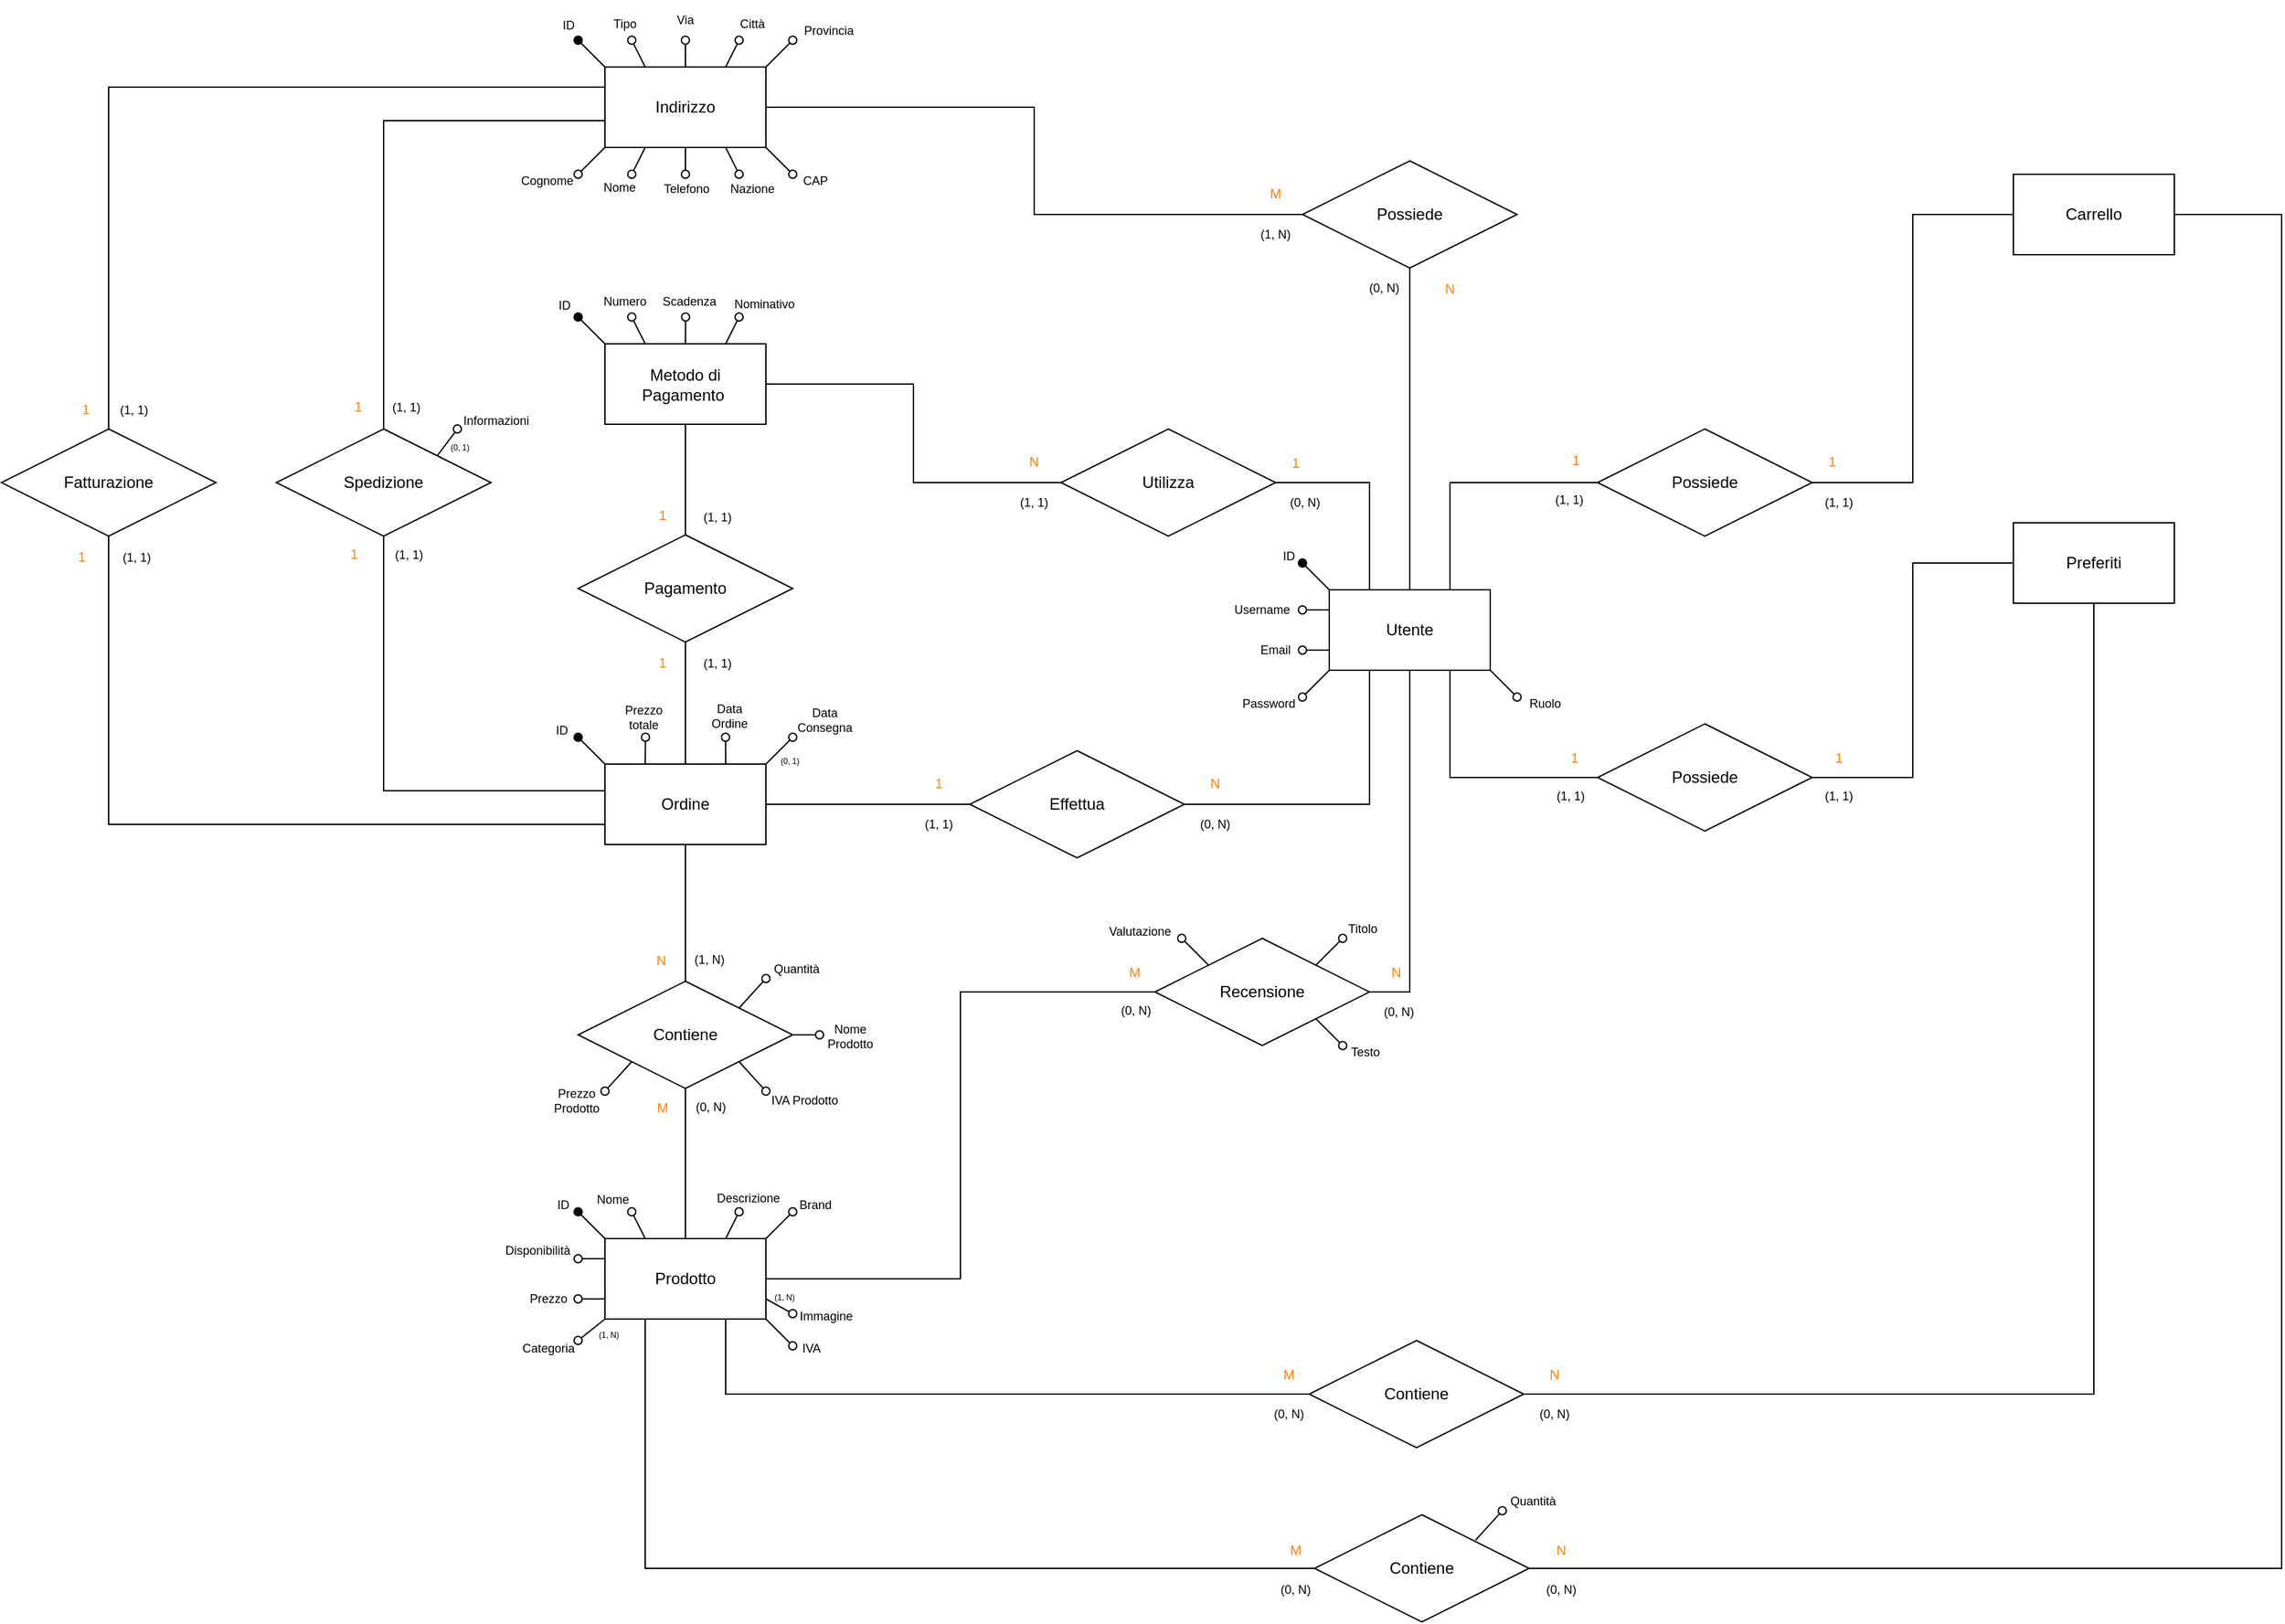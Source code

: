 <mxfile version="27.0.9" pages="2">
  <diagram name="Page-1" id="pq4e8V-_p0hSzP8enAcQ">
    <mxGraphModel dx="2511" dy="2102" grid="1" gridSize="10" guides="1" tooltips="1" connect="1" arrows="1" fold="1" page="1" pageScale="1" pageWidth="850" pageHeight="1100" math="0" shadow="0">
      <root>
        <mxCell id="0" />
        <mxCell id="1" parent="0" />
        <mxCell id="mBraZeEu18xyMXv68NMn-17" style="edgeStyle=orthogonalEdgeStyle;rounded=0;orthogonalLoop=1;jettySize=auto;html=1;exitX=0.5;exitY=0;exitDx=0;exitDy=0;entryX=0.5;entryY=1;entryDx=0;entryDy=0;endArrow=none;startFill=0;" parent="1" source="mBraZeEu18xyMXv68NMn-1" target="mBraZeEu18xyMXv68NMn-4" edge="1">
          <mxGeometry relative="1" as="geometry" />
        </mxCell>
        <mxCell id="mBraZeEu18xyMXv68NMn-53" style="rounded=0;orthogonalLoop=1;jettySize=auto;html=1;exitX=0;exitY=0;exitDx=0;exitDy=0;endArrow=oval;endFill=1;" parent="1" source="mBraZeEu18xyMXv68NMn-1" edge="1">
          <mxGeometry relative="1" as="geometry">
            <mxPoint x="340" y="380" as="targetPoint" />
          </mxGeometry>
        </mxCell>
        <mxCell id="mBraZeEu18xyMXv68NMn-54" style="edgeStyle=orthogonalEdgeStyle;rounded=0;orthogonalLoop=1;jettySize=auto;html=1;exitX=0;exitY=0.25;exitDx=0;exitDy=0;endArrow=oval;endFill=0;" parent="1" source="mBraZeEu18xyMXv68NMn-1" edge="1">
          <mxGeometry relative="1" as="geometry">
            <mxPoint x="340" y="415" as="targetPoint" />
          </mxGeometry>
        </mxCell>
        <mxCell id="mBraZeEu18xyMXv68NMn-55" style="edgeStyle=orthogonalEdgeStyle;rounded=0;orthogonalLoop=1;jettySize=auto;html=1;exitX=0;exitY=0.75;exitDx=0;exitDy=0;endArrow=oval;endFill=0;" parent="1" source="mBraZeEu18xyMXv68NMn-1" edge="1">
          <mxGeometry relative="1" as="geometry">
            <mxPoint x="340" y="445" as="targetPoint" />
          </mxGeometry>
        </mxCell>
        <mxCell id="mBraZeEu18xyMXv68NMn-56" style="rounded=0;orthogonalLoop=1;jettySize=auto;html=1;exitX=0;exitY=1;exitDx=0;exitDy=0;endArrow=oval;endFill=0;" parent="1" source="mBraZeEu18xyMXv68NMn-1" edge="1">
          <mxGeometry relative="1" as="geometry">
            <mxPoint x="340" y="480" as="targetPoint" />
          </mxGeometry>
        </mxCell>
        <mxCell id="0n9zt8ukm9vdOgJZ117z-73" style="edgeStyle=orthogonalEdgeStyle;shape=connector;rounded=0;orthogonalLoop=1;jettySize=auto;html=1;exitX=0.25;exitY=0;exitDx=0;exitDy=0;entryX=0.25;entryY=1;entryDx=0;entryDy=0;strokeColor=default;align=center;verticalAlign=middle;fontFamily=Helvetica;fontSize=11;fontColor=default;labelBackgroundColor=default;startFill=0;endArrow=none;" edge="1" parent="1" source="mBraZeEu18xyMXv68NMn-1" target="0n9zt8ukm9vdOgJZ117z-41">
          <mxGeometry relative="1" as="geometry">
            <Array as="points">
              <mxPoint x="390" y="320" />
            </Array>
          </mxGeometry>
        </mxCell>
        <mxCell id="0n9zt8ukm9vdOgJZ117z-76" style="edgeStyle=orthogonalEdgeStyle;shape=connector;rounded=0;orthogonalLoop=1;jettySize=auto;html=1;exitX=0.75;exitY=0;exitDx=0;exitDy=0;entryX=0;entryY=0.5;entryDx=0;entryDy=0;strokeColor=default;align=center;verticalAlign=middle;fontFamily=Helvetica;fontSize=11;fontColor=default;labelBackgroundColor=default;startFill=0;endArrow=none;" edge="1" parent="1" source="mBraZeEu18xyMXv68NMn-1" target="mBraZeEu18xyMXv68NMn-27">
          <mxGeometry relative="1" as="geometry" />
        </mxCell>
        <mxCell id="0n9zt8ukm9vdOgJZ117z-77" style="shape=connector;rounded=0;orthogonalLoop=1;jettySize=auto;html=1;exitX=1;exitY=1;exitDx=0;exitDy=0;strokeColor=default;align=center;verticalAlign=middle;fontFamily=Helvetica;fontSize=11;fontColor=default;labelBackgroundColor=default;startFill=0;endArrow=oval;endFill=0;" edge="1" parent="1" source="mBraZeEu18xyMXv68NMn-1">
          <mxGeometry relative="1" as="geometry">
            <mxPoint x="500" y="480" as="targetPoint" />
          </mxGeometry>
        </mxCell>
        <mxCell id="0n9zt8ukm9vdOgJZ117z-82" style="edgeStyle=orthogonalEdgeStyle;shape=connector;rounded=0;orthogonalLoop=1;jettySize=auto;html=1;exitX=0.5;exitY=1;exitDx=0;exitDy=0;entryX=1;entryY=0.5;entryDx=0;entryDy=0;strokeColor=default;align=center;verticalAlign=middle;fontFamily=Helvetica;fontSize=11;fontColor=default;labelBackgroundColor=default;startFill=0;endArrow=none;" edge="1" parent="1" source="mBraZeEu18xyMXv68NMn-1" target="0n9zt8ukm9vdOgJZ117z-81">
          <mxGeometry relative="1" as="geometry" />
        </mxCell>
        <mxCell id="mBraZeEu18xyMXv68NMn-1" value="Utente" style="rounded=0;whiteSpace=wrap;html=1;fillColor=none;" parent="1" vertex="1">
          <mxGeometry x="360" y="400" width="120" height="60" as="geometry" />
        </mxCell>
        <mxCell id="mBraZeEu18xyMXv68NMn-37" style="edgeStyle=orthogonalEdgeStyle;rounded=0;orthogonalLoop=1;jettySize=auto;html=1;exitX=0.5;exitY=0;exitDx=0;exitDy=0;entryX=0.5;entryY=1;entryDx=0;entryDy=0;endArrow=none;startFill=0;" parent="1" source="mBraZeEu18xyMXv68NMn-2" target="mBraZeEu18xyMXv68NMn-12" edge="1">
          <mxGeometry relative="1" as="geometry" />
        </mxCell>
        <mxCell id="mBraZeEu18xyMXv68NMn-39" style="edgeStyle=orthogonalEdgeStyle;rounded=0;orthogonalLoop=1;jettySize=auto;html=1;exitX=0.003;exitY=0.332;exitDx=0;exitDy=0;entryX=0.5;entryY=1;entryDx=0;entryDy=0;exitPerimeter=0;endArrow=none;startFill=0;" parent="1" source="mBraZeEu18xyMXv68NMn-2" target="mBraZeEu18xyMXv68NMn-10" edge="1">
          <mxGeometry relative="1" as="geometry">
            <Array as="points">
              <mxPoint x="-345" y="550" />
            </Array>
          </mxGeometry>
        </mxCell>
        <mxCell id="0n9zt8ukm9vdOgJZ117z-2" style="edgeStyle=orthogonalEdgeStyle;rounded=0;orthogonalLoop=1;jettySize=auto;html=1;exitX=0;exitY=0.75;exitDx=0;exitDy=0;endArrow=none;startFill=0;" edge="1" parent="1" source="mBraZeEu18xyMXv68NMn-2" target="0n9zt8ukm9vdOgJZ117z-1">
          <mxGeometry relative="1" as="geometry" />
        </mxCell>
        <mxCell id="0n9zt8ukm9vdOgJZ117z-69" style="edgeStyle=orthogonalEdgeStyle;shape=connector;rounded=0;orthogonalLoop=1;jettySize=auto;html=1;exitX=1;exitY=0.5;exitDx=0;exitDy=0;strokeColor=default;align=center;verticalAlign=middle;fontFamily=Helvetica;fontSize=11;fontColor=default;labelBackgroundColor=default;startFill=0;endArrow=none;" edge="1" parent="1" source="mBraZeEu18xyMXv68NMn-2" target="mBraZeEu18xyMXv68NMn-3">
          <mxGeometry relative="1" as="geometry" />
        </mxCell>
        <mxCell id="0n9zt8ukm9vdOgJZ117z-139" style="shape=connector;rounded=0;orthogonalLoop=1;jettySize=auto;html=1;exitX=0;exitY=0;exitDx=0;exitDy=0;strokeColor=default;align=center;verticalAlign=middle;fontFamily=Helvetica;fontSize=11;fontColor=default;labelBackgroundColor=default;startFill=0;endArrow=oval;endFill=1;" edge="1" parent="1" source="mBraZeEu18xyMXv68NMn-2">
          <mxGeometry relative="1" as="geometry">
            <mxPoint x="-200" y="510" as="targetPoint" />
          </mxGeometry>
        </mxCell>
        <mxCell id="0n9zt8ukm9vdOgJZ117z-141" style="edgeStyle=orthogonalEdgeStyle;shape=connector;rounded=0;orthogonalLoop=1;jettySize=auto;html=1;exitX=0.25;exitY=0;exitDx=0;exitDy=0;strokeColor=default;align=center;verticalAlign=middle;fontFamily=Helvetica;fontSize=11;fontColor=default;labelBackgroundColor=default;startFill=0;endArrow=oval;endFill=0;" edge="1" parent="1" source="mBraZeEu18xyMXv68NMn-2">
          <mxGeometry relative="1" as="geometry">
            <mxPoint x="-149.757" y="510" as="targetPoint" />
          </mxGeometry>
        </mxCell>
        <mxCell id="0n9zt8ukm9vdOgJZ117z-176" style="edgeStyle=orthogonalEdgeStyle;shape=connector;rounded=0;orthogonalLoop=1;jettySize=auto;html=1;exitX=0.75;exitY=0;exitDx=0;exitDy=0;strokeColor=default;align=center;verticalAlign=middle;fontFamily=Helvetica;fontSize=11;fontColor=default;labelBackgroundColor=default;startFill=0;endArrow=oval;endFill=0;" edge="1" parent="1" source="mBraZeEu18xyMXv68NMn-2">
          <mxGeometry relative="1" as="geometry">
            <mxPoint x="-90.098" y="510" as="targetPoint" />
          </mxGeometry>
        </mxCell>
        <mxCell id="0n9zt8ukm9vdOgJZ117z-179" style="shape=connector;rounded=0;orthogonalLoop=1;jettySize=auto;html=1;exitX=1;exitY=0;exitDx=0;exitDy=0;strokeColor=default;align=center;verticalAlign=middle;fontFamily=Helvetica;fontSize=11;fontColor=default;labelBackgroundColor=default;startFill=0;endArrow=oval;endFill=0;" edge="1" parent="1" source="mBraZeEu18xyMXv68NMn-2">
          <mxGeometry relative="1" as="geometry">
            <mxPoint x="-40" y="510" as="targetPoint" />
          </mxGeometry>
        </mxCell>
        <mxCell id="mBraZeEu18xyMXv68NMn-2" value="Ordine" style="rounded=0;whiteSpace=wrap;html=1;fillColor=none;" parent="1" vertex="1">
          <mxGeometry x="-180" y="530" width="120" height="60" as="geometry" />
        </mxCell>
        <mxCell id="0n9zt8ukm9vdOgJZ117z-71" style="edgeStyle=orthogonalEdgeStyle;shape=connector;rounded=0;orthogonalLoop=1;jettySize=auto;html=1;exitX=1;exitY=0.5;exitDx=0;exitDy=0;strokeColor=default;align=center;verticalAlign=middle;fontFamily=Helvetica;fontSize=11;fontColor=default;labelBackgroundColor=default;startFill=0;endArrow=none;entryX=0.25;entryY=1;entryDx=0;entryDy=0;" edge="1" parent="1" source="mBraZeEu18xyMXv68NMn-3" target="mBraZeEu18xyMXv68NMn-1">
          <mxGeometry relative="1" as="geometry">
            <mxPoint x="410" y="470" as="targetPoint" />
          </mxGeometry>
        </mxCell>
        <mxCell id="mBraZeEu18xyMXv68NMn-3" value="Effettua" style="rhombus;whiteSpace=wrap;html=1;fillColor=none;" parent="1" vertex="1">
          <mxGeometry x="92" y="520" width="160" height="80" as="geometry" />
        </mxCell>
        <mxCell id="mBraZeEu18xyMXv68NMn-18" style="edgeStyle=orthogonalEdgeStyle;rounded=0;orthogonalLoop=1;jettySize=auto;html=1;exitX=0;exitY=0.5;exitDx=0;exitDy=0;entryX=1;entryY=0.5;entryDx=0;entryDy=0;endArrow=none;startFill=0;" parent="1" source="mBraZeEu18xyMXv68NMn-4" target="mBraZeEu18xyMXv68NMn-5" edge="1">
          <mxGeometry relative="1" as="geometry" />
        </mxCell>
        <mxCell id="mBraZeEu18xyMXv68NMn-4" value="Possiede" style="rhombus;whiteSpace=wrap;html=1;fillColor=none;" parent="1" vertex="1">
          <mxGeometry x="340" y="80" width="160" height="80" as="geometry" />
        </mxCell>
        <mxCell id="0n9zt8ukm9vdOgJZ117z-4" style="rounded=0;orthogonalLoop=1;jettySize=auto;html=1;exitX=0;exitY=0;exitDx=0;exitDy=0;endArrow=oval;endFill=1;" edge="1" parent="1" source="mBraZeEu18xyMXv68NMn-5">
          <mxGeometry relative="1" as="geometry">
            <mxPoint x="-200" y="-10" as="targetPoint" />
          </mxGeometry>
        </mxCell>
        <mxCell id="0n9zt8ukm9vdOgJZ117z-6" style="rounded=0;orthogonalLoop=1;jettySize=auto;html=1;exitX=0.25;exitY=0;exitDx=0;exitDy=0;endArrow=oval;endFill=0;" edge="1" parent="1" source="mBraZeEu18xyMXv68NMn-5">
          <mxGeometry relative="1" as="geometry">
            <mxPoint x="-160" y="-10" as="targetPoint" />
          </mxGeometry>
        </mxCell>
        <mxCell id="0n9zt8ukm9vdOgJZ117z-13" style="rounded=0;orthogonalLoop=1;jettySize=auto;html=1;exitX=0.75;exitY=0;exitDx=0;exitDy=0;endArrow=oval;endFill=0;" edge="1" parent="1" source="mBraZeEu18xyMXv68NMn-5">
          <mxGeometry relative="1" as="geometry">
            <mxPoint x="-80" y="-10" as="targetPoint" />
          </mxGeometry>
        </mxCell>
        <mxCell id="0n9zt8ukm9vdOgJZ117z-15" style="rounded=0;orthogonalLoop=1;jettySize=auto;html=1;exitX=1;exitY=0;exitDx=0;exitDy=0;endArrow=oval;endFill=0;" edge="1" parent="1" source="mBraZeEu18xyMXv68NMn-5">
          <mxGeometry relative="1" as="geometry">
            <mxPoint x="-40" y="-10" as="targetPoint" />
            <mxPoint x="-70" y="10" as="sourcePoint" />
          </mxGeometry>
        </mxCell>
        <mxCell id="0n9zt8ukm9vdOgJZ117z-18" style="rounded=0;orthogonalLoop=1;jettySize=auto;html=1;exitX=1;exitY=1;exitDx=0;exitDy=0;endArrow=oval;endFill=0;" edge="1" parent="1" source="mBraZeEu18xyMXv68NMn-5">
          <mxGeometry relative="1" as="geometry">
            <mxPoint x="-40" y="90" as="targetPoint" />
          </mxGeometry>
        </mxCell>
        <mxCell id="0n9zt8ukm9vdOgJZ117z-20" style="rounded=0;orthogonalLoop=1;jettySize=auto;html=1;exitX=0.75;exitY=1;exitDx=0;exitDy=0;endArrow=oval;endFill=0;" edge="1" parent="1" source="mBraZeEu18xyMXv68NMn-5">
          <mxGeometry relative="1" as="geometry">
            <mxPoint x="-80" y="90" as="targetPoint" />
          </mxGeometry>
        </mxCell>
        <mxCell id="0n9zt8ukm9vdOgJZ117z-33" style="rounded=0;orthogonalLoop=1;jettySize=auto;html=1;exitX=0.5;exitY=1;exitDx=0;exitDy=0;endArrow=oval;endFill=0;" edge="1" parent="1" source="mBraZeEu18xyMXv68NMn-5">
          <mxGeometry relative="1" as="geometry">
            <mxPoint x="-120" y="90" as="targetPoint" />
          </mxGeometry>
        </mxCell>
        <mxCell id="0n9zt8ukm9vdOgJZ117z-191" style="shape=connector;rounded=0;orthogonalLoop=1;jettySize=auto;html=1;exitX=0.25;exitY=1;exitDx=0;exitDy=0;strokeColor=default;align=center;verticalAlign=middle;fontFamily=Helvetica;fontSize=11;fontColor=default;labelBackgroundColor=default;startFill=0;endArrow=oval;endFill=0;" edge="1" parent="1" source="mBraZeEu18xyMXv68NMn-5">
          <mxGeometry relative="1" as="geometry">
            <mxPoint x="-160" y="90" as="targetPoint" />
          </mxGeometry>
        </mxCell>
        <mxCell id="0n9zt8ukm9vdOgJZ117z-193" style="shape=connector;rounded=0;orthogonalLoop=1;jettySize=auto;html=1;exitX=0;exitY=1;exitDx=0;exitDy=0;strokeColor=default;align=center;verticalAlign=middle;fontFamily=Helvetica;fontSize=11;fontColor=default;labelBackgroundColor=default;startFill=0;endArrow=oval;endFill=0;" edge="1" parent="1" source="mBraZeEu18xyMXv68NMn-5">
          <mxGeometry relative="1" as="geometry">
            <mxPoint x="-200" y="90" as="targetPoint" />
          </mxGeometry>
        </mxCell>
        <mxCell id="mBraZeEu18xyMXv68NMn-5" value="Indirizzo" style="rounded=0;whiteSpace=wrap;html=1;fillColor=none;" parent="1" vertex="1">
          <mxGeometry x="-180" y="10" width="120" height="60" as="geometry" />
        </mxCell>
        <mxCell id="mBraZeEu18xyMXv68NMn-21" style="edgeStyle=orthogonalEdgeStyle;rounded=0;orthogonalLoop=1;jettySize=auto;html=1;exitX=0;exitY=0.5;exitDx=0;exitDy=0;entryX=1;entryY=0.5;entryDx=0;entryDy=0;endArrow=none;startFill=0;" parent="1" source="mBraZeEu18xyMXv68NMn-6" target="mBraZeEu18xyMXv68NMn-8" edge="1">
          <mxGeometry relative="1" as="geometry" />
        </mxCell>
        <mxCell id="mBraZeEu18xyMXv68NMn-6" value="Utilizza" style="rhombus;whiteSpace=wrap;html=1;fillColor=none;" parent="1" vertex="1">
          <mxGeometry x="160" y="280" width="160" height="80" as="geometry" />
        </mxCell>
        <mxCell id="0n9zt8ukm9vdOgJZ117z-22" style="rounded=0;orthogonalLoop=1;jettySize=auto;html=1;exitX=0;exitY=0;exitDx=0;exitDy=0;endArrow=oval;endFill=1;" edge="1" parent="1" source="mBraZeEu18xyMXv68NMn-8">
          <mxGeometry relative="1" as="geometry">
            <mxPoint x="-200" y="196.5" as="targetPoint" />
          </mxGeometry>
        </mxCell>
        <mxCell id="0n9zt8ukm9vdOgJZ117z-24" style="rounded=0;orthogonalLoop=1;jettySize=auto;html=1;exitX=0.25;exitY=0;exitDx=0;exitDy=0;endArrow=oval;endFill=0;" edge="1" parent="1" source="mBraZeEu18xyMXv68NMn-8">
          <mxGeometry relative="1" as="geometry">
            <mxPoint x="-160" y="196.5" as="targetPoint" />
          </mxGeometry>
        </mxCell>
        <mxCell id="0n9zt8ukm9vdOgJZ117z-26" style="edgeStyle=orthogonalEdgeStyle;rounded=0;orthogonalLoop=1;jettySize=auto;html=1;exitX=0.5;exitY=0;exitDx=0;exitDy=0;endArrow=oval;endFill=0;" edge="1" parent="1" source="mBraZeEu18xyMXv68NMn-8">
          <mxGeometry relative="1" as="geometry">
            <mxPoint x="-119.857" y="196.5" as="targetPoint" />
          </mxGeometry>
        </mxCell>
        <mxCell id="0n9zt8ukm9vdOgJZ117z-28" style="rounded=0;orthogonalLoop=1;jettySize=auto;html=1;exitX=0.75;exitY=0;exitDx=0;exitDy=0;endArrow=oval;endFill=0;" edge="1" parent="1" source="mBraZeEu18xyMXv68NMn-8">
          <mxGeometry relative="1" as="geometry">
            <mxPoint x="-80" y="196.5" as="targetPoint" />
          </mxGeometry>
        </mxCell>
        <mxCell id="mBraZeEu18xyMXv68NMn-8" value="Metodo di Pagamento&amp;nbsp;" style="rounded=0;whiteSpace=wrap;html=1;fillColor=none;" parent="1" vertex="1">
          <mxGeometry x="-180" y="216.5" width="120" height="60" as="geometry" />
        </mxCell>
        <mxCell id="mBraZeEu18xyMXv68NMn-40" style="edgeStyle=orthogonalEdgeStyle;rounded=0;orthogonalLoop=1;jettySize=auto;html=1;exitX=0.5;exitY=0;exitDx=0;exitDy=0;endArrow=none;startFill=0;" parent="1" source="mBraZeEu18xyMXv68NMn-10" edge="1">
          <mxGeometry relative="1" as="geometry">
            <mxPoint x="-180" y="50" as="targetPoint" />
            <Array as="points">
              <mxPoint x="-345" y="50" />
              <mxPoint x="-180" y="50" />
            </Array>
          </mxGeometry>
        </mxCell>
        <mxCell id="0n9zt8ukm9vdOgJZ117z-144" style="shape=connector;rounded=0;orthogonalLoop=1;jettySize=auto;html=1;exitX=1;exitY=0;exitDx=0;exitDy=0;strokeColor=default;align=center;verticalAlign=middle;fontFamily=Helvetica;fontSize=11;fontColor=default;labelBackgroundColor=default;startFill=0;endArrow=oval;endFill=0;" edge="1" parent="1" source="mBraZeEu18xyMXv68NMn-10">
          <mxGeometry relative="1" as="geometry">
            <mxPoint x="-290" y="280" as="targetPoint" />
          </mxGeometry>
        </mxCell>
        <mxCell id="mBraZeEu18xyMXv68NMn-10" value="Spedizione" style="rhombus;whiteSpace=wrap;html=1;fillColor=none;" parent="1" vertex="1">
          <mxGeometry x="-425" y="280" width="160" height="80" as="geometry" />
        </mxCell>
        <mxCell id="mBraZeEu18xyMXv68NMn-38" style="edgeStyle=orthogonalEdgeStyle;rounded=0;orthogonalLoop=1;jettySize=auto;html=1;exitX=0.5;exitY=0;exitDx=0;exitDy=0;entryX=0.5;entryY=1;entryDx=0;entryDy=0;endArrow=none;startFill=0;" parent="1" source="mBraZeEu18xyMXv68NMn-12" target="mBraZeEu18xyMXv68NMn-8" edge="1">
          <mxGeometry relative="1" as="geometry" />
        </mxCell>
        <mxCell id="mBraZeEu18xyMXv68NMn-12" value="Pagamento" style="rhombus;whiteSpace=wrap;html=1;fillColor=none;" parent="1" vertex="1">
          <mxGeometry x="-200" y="359" width="160" height="80" as="geometry" />
        </mxCell>
        <mxCell id="mBraZeEu18xyMXv68NMn-41" style="edgeStyle=orthogonalEdgeStyle;rounded=0;orthogonalLoop=1;jettySize=auto;html=1;exitX=0.5;exitY=0;exitDx=0;exitDy=0;entryX=0.5;entryY=1;entryDx=0;entryDy=0;endArrow=none;startFill=0;" parent="1" source="mBraZeEu18xyMXv68NMn-14" target="mBraZeEu18xyMXv68NMn-34" edge="1">
          <mxGeometry relative="1" as="geometry" />
        </mxCell>
        <mxCell id="mBraZeEu18xyMXv68NMn-45" style="edgeStyle=orthogonalEdgeStyle;rounded=0;orthogonalLoop=1;jettySize=auto;html=1;exitX=0.25;exitY=1;exitDx=0;exitDy=0;entryX=0;entryY=0.5;entryDx=0;entryDy=0;endArrow=none;startFill=0;" parent="1" source="mBraZeEu18xyMXv68NMn-14" target="mBraZeEu18xyMXv68NMn-36" edge="1">
          <mxGeometry relative="1" as="geometry">
            <mxPoint x="-399" y="943.5" as="sourcePoint" />
            <Array as="points">
              <mxPoint x="-150" y="1130" />
            </Array>
          </mxGeometry>
        </mxCell>
        <mxCell id="0n9zt8ukm9vdOgJZ117z-46" style="rounded=0;orthogonalLoop=1;jettySize=auto;html=1;exitX=0;exitY=0;exitDx=0;exitDy=0;endArrow=oval;endFill=1;" edge="1" parent="1" source="mBraZeEu18xyMXv68NMn-14">
          <mxGeometry relative="1" as="geometry">
            <mxPoint x="-200" y="864" as="targetPoint" />
          </mxGeometry>
        </mxCell>
        <mxCell id="0n9zt8ukm9vdOgJZ117z-48" style="rounded=0;orthogonalLoop=1;jettySize=auto;html=1;exitX=0.25;exitY=0;exitDx=0;exitDy=0;endArrow=oval;endFill=0;" edge="1" parent="1" source="mBraZeEu18xyMXv68NMn-14">
          <mxGeometry relative="1" as="geometry">
            <mxPoint x="-160" y="864" as="targetPoint" />
          </mxGeometry>
        </mxCell>
        <mxCell id="0n9zt8ukm9vdOgJZ117z-50" style="rounded=0;orthogonalLoop=1;jettySize=auto;html=1;exitX=0.75;exitY=0;exitDx=0;exitDy=0;endArrow=oval;endFill=0;" edge="1" parent="1" source="mBraZeEu18xyMXv68NMn-14">
          <mxGeometry relative="1" as="geometry">
            <mxPoint x="-80" y="864" as="targetPoint" />
          </mxGeometry>
        </mxCell>
        <mxCell id="0n9zt8ukm9vdOgJZ117z-52" style="rounded=0;orthogonalLoop=1;jettySize=auto;html=1;exitX=1;exitY=0;exitDx=0;exitDy=0;endArrow=oval;endFill=0;" edge="1" parent="1" source="mBraZeEu18xyMXv68NMn-14">
          <mxGeometry relative="1" as="geometry">
            <mxPoint x="-40" y="864" as="targetPoint" />
          </mxGeometry>
        </mxCell>
        <mxCell id="0n9zt8ukm9vdOgJZ117z-58" style="edgeStyle=none;shape=connector;rounded=0;orthogonalLoop=1;jettySize=auto;html=1;exitX=1;exitY=1;exitDx=0;exitDy=0;strokeColor=default;align=center;verticalAlign=middle;fontFamily=Helvetica;fontSize=11;fontColor=default;labelBackgroundColor=default;endArrow=oval;endFill=0;" edge="1" parent="1" source="mBraZeEu18xyMXv68NMn-14">
          <mxGeometry relative="1" as="geometry">
            <mxPoint x="-40" y="964" as="targetPoint" />
          </mxGeometry>
        </mxCell>
        <mxCell id="0n9zt8ukm9vdOgJZ117z-167" style="shape=connector;rounded=0;orthogonalLoop=1;jettySize=auto;html=1;exitX=0;exitY=1;exitDx=0;exitDy=0;strokeColor=default;align=center;verticalAlign=middle;fontFamily=Helvetica;fontSize=11;fontColor=default;labelBackgroundColor=default;startFill=0;endArrow=oval;endFill=0;" edge="1" parent="1" source="mBraZeEu18xyMXv68NMn-14">
          <mxGeometry relative="1" as="geometry">
            <mxPoint x="-200" y="960" as="targetPoint" />
          </mxGeometry>
        </mxCell>
        <mxCell id="0n9zt8ukm9vdOgJZ117z-168" style="edgeStyle=orthogonalEdgeStyle;shape=connector;rounded=0;orthogonalLoop=1;jettySize=auto;html=1;exitX=0;exitY=0.75;exitDx=0;exitDy=0;strokeColor=default;align=center;verticalAlign=middle;fontFamily=Helvetica;fontSize=11;fontColor=default;labelBackgroundColor=default;startFill=0;endArrow=oval;endFill=0;" edge="1" parent="1" source="mBraZeEu18xyMXv68NMn-14">
          <mxGeometry relative="1" as="geometry">
            <mxPoint x="-200" y="929" as="targetPoint" />
          </mxGeometry>
        </mxCell>
        <mxCell id="0n9zt8ukm9vdOgJZ117z-169" style="edgeStyle=orthogonalEdgeStyle;shape=connector;rounded=0;orthogonalLoop=1;jettySize=auto;html=1;exitX=0;exitY=0.25;exitDx=0;exitDy=0;strokeColor=default;align=center;verticalAlign=middle;fontFamily=Helvetica;fontSize=11;fontColor=default;labelBackgroundColor=default;startFill=0;endArrow=oval;endFill=0;" edge="1" parent="1" source="mBraZeEu18xyMXv68NMn-14">
          <mxGeometry relative="1" as="geometry">
            <mxPoint x="-200" y="899" as="targetPoint" />
          </mxGeometry>
        </mxCell>
        <mxCell id="0n9zt8ukm9vdOgJZ117z-174" style="shape=connector;rounded=0;orthogonalLoop=1;jettySize=auto;html=1;exitX=1;exitY=0.75;exitDx=0;exitDy=0;strokeColor=default;align=center;verticalAlign=middle;fontFamily=Helvetica;fontSize=11;fontColor=default;labelBackgroundColor=default;startFill=0;endArrow=oval;endFill=0;" edge="1" parent="1" source="mBraZeEu18xyMXv68NMn-14">
          <mxGeometry relative="1" as="geometry">
            <mxPoint x="-40" y="940" as="targetPoint" />
          </mxGeometry>
        </mxCell>
        <mxCell id="mBraZeEu18xyMXv68NMn-14" value="Prodotto" style="rounded=0;whiteSpace=wrap;html=1;fillColor=none;" parent="1" vertex="1">
          <mxGeometry x="-180" y="884" width="120" height="60" as="geometry" />
        </mxCell>
        <mxCell id="mBraZeEu18xyMXv68NMn-15" value="Preferiti" style="rounded=0;whiteSpace=wrap;html=1;fillColor=none;" parent="1" vertex="1">
          <mxGeometry x="870" y="350" width="120" height="60" as="geometry" />
        </mxCell>
        <mxCell id="mBraZeEu18xyMXv68NMn-46" style="edgeStyle=orthogonalEdgeStyle;rounded=0;orthogonalLoop=1;jettySize=auto;html=1;exitX=1;exitY=0.5;exitDx=0;exitDy=0;entryX=1;entryY=0.5;entryDx=0;entryDy=0;endArrow=none;startFill=0;" parent="1" source="mBraZeEu18xyMXv68NMn-20" target="mBraZeEu18xyMXv68NMn-36" edge="1">
          <mxGeometry relative="1" as="geometry">
            <Array as="points">
              <mxPoint x="1070" y="120" />
              <mxPoint x="1070" y="1130" />
            </Array>
          </mxGeometry>
        </mxCell>
        <mxCell id="mBraZeEu18xyMXv68NMn-20" value="Carrello" style="rounded=0;whiteSpace=wrap;html=1;fillColor=none;" parent="1" vertex="1">
          <mxGeometry x="870" y="90" width="120" height="60" as="geometry" />
        </mxCell>
        <mxCell id="mBraZeEu18xyMXv68NMn-32" style="edgeStyle=orthogonalEdgeStyle;rounded=0;orthogonalLoop=1;jettySize=auto;html=1;exitX=1;exitY=0.5;exitDx=0;exitDy=0;entryX=0;entryY=0.5;entryDx=0;entryDy=0;endArrow=none;startFill=0;" parent="1" source="mBraZeEu18xyMXv68NMn-27" target="mBraZeEu18xyMXv68NMn-20" edge="1">
          <mxGeometry relative="1" as="geometry" />
        </mxCell>
        <mxCell id="mBraZeEu18xyMXv68NMn-27" value="Possiede" style="rhombus;whiteSpace=wrap;html=1;fillColor=none;" parent="1" vertex="1">
          <mxGeometry x="560" y="280" width="160" height="80" as="geometry" />
        </mxCell>
        <mxCell id="mBraZeEu18xyMXv68NMn-33" style="edgeStyle=orthogonalEdgeStyle;rounded=0;orthogonalLoop=1;jettySize=auto;html=1;exitX=1;exitY=0.5;exitDx=0;exitDy=0;entryX=0;entryY=0.5;entryDx=0;entryDy=0;endArrow=none;startFill=0;" parent="1" source="mBraZeEu18xyMXv68NMn-30" target="mBraZeEu18xyMXv68NMn-15" edge="1">
          <mxGeometry relative="1" as="geometry" />
        </mxCell>
        <mxCell id="0n9zt8ukm9vdOgJZ117z-72" style="edgeStyle=orthogonalEdgeStyle;shape=connector;rounded=0;orthogonalLoop=1;jettySize=auto;html=1;exitX=0;exitY=0.5;exitDx=0;exitDy=0;entryX=0.75;entryY=1;entryDx=0;entryDy=0;strokeColor=default;align=center;verticalAlign=middle;fontFamily=Helvetica;fontSize=11;fontColor=default;labelBackgroundColor=default;startFill=0;endArrow=none;" edge="1" parent="1" source="mBraZeEu18xyMXv68NMn-30" target="mBraZeEu18xyMXv68NMn-1">
          <mxGeometry relative="1" as="geometry" />
        </mxCell>
        <mxCell id="mBraZeEu18xyMXv68NMn-30" value="Possiede" style="rhombus;whiteSpace=wrap;html=1;fillColor=none;" parent="1" vertex="1">
          <mxGeometry x="560" y="500" width="160" height="80" as="geometry" />
        </mxCell>
        <mxCell id="mBraZeEu18xyMXv68NMn-42" style="edgeStyle=orthogonalEdgeStyle;rounded=0;orthogonalLoop=1;jettySize=auto;html=1;exitX=0.5;exitY=0;exitDx=0;exitDy=0;entryX=0.5;entryY=1;entryDx=0;entryDy=0;endArrow=none;startFill=0;" parent="1" source="mBraZeEu18xyMXv68NMn-34" target="mBraZeEu18xyMXv68NMn-2" edge="1">
          <mxGeometry relative="1" as="geometry" />
        </mxCell>
        <mxCell id="0n9zt8ukm9vdOgJZ117z-132" style="shape=connector;rounded=0;orthogonalLoop=1;jettySize=auto;html=1;exitX=1;exitY=0;exitDx=0;exitDy=0;strokeColor=default;align=center;verticalAlign=middle;fontFamily=Helvetica;fontSize=11;fontColor=default;labelBackgroundColor=default;startFill=0;endArrow=oval;endFill=0;" edge="1" parent="1" source="mBraZeEu18xyMXv68NMn-34">
          <mxGeometry relative="1" as="geometry">
            <mxPoint x="-60" y="690" as="targetPoint" />
          </mxGeometry>
        </mxCell>
        <mxCell id="0n9zt8ukm9vdOgJZ117z-187" style="edgeStyle=orthogonalEdgeStyle;shape=connector;rounded=0;orthogonalLoop=1;jettySize=auto;html=1;exitX=1;exitY=0.5;exitDx=0;exitDy=0;strokeColor=default;align=center;verticalAlign=middle;fontFamily=Helvetica;fontSize=11;fontColor=default;labelBackgroundColor=default;startFill=0;endArrow=oval;endFill=0;" edge="1" parent="1" source="mBraZeEu18xyMXv68NMn-34">
          <mxGeometry relative="1" as="geometry">
            <mxPoint x="-20" y="731.889" as="targetPoint" />
          </mxGeometry>
        </mxCell>
        <mxCell id="mBraZeEu18xyMXv68NMn-34" value="Contiene" style="rhombus;whiteSpace=wrap;html=1;fillColor=none;" parent="1" vertex="1">
          <mxGeometry x="-200" y="692" width="160" height="80" as="geometry" />
        </mxCell>
        <mxCell id="mBraZeEu18xyMXv68NMn-44" style="edgeStyle=orthogonalEdgeStyle;rounded=0;orthogonalLoop=1;jettySize=auto;html=1;exitX=1;exitY=0.5;exitDx=0;exitDy=0;entryX=0.5;entryY=1;entryDx=0;entryDy=0;endArrow=none;startFill=0;" parent="1" source="mBraZeEu18xyMXv68NMn-35" target="mBraZeEu18xyMXv68NMn-15" edge="1">
          <mxGeometry relative="1" as="geometry" />
        </mxCell>
        <mxCell id="mBraZeEu18xyMXv68NMn-35" value="Contiene" style="rhombus;whiteSpace=wrap;html=1;fillColor=none;" parent="1" vertex="1">
          <mxGeometry x="345" y="960" width="160" height="80" as="geometry" />
        </mxCell>
        <mxCell id="mBraZeEu18xyMXv68NMn-36" value="Contiene" style="rhombus;whiteSpace=wrap;html=1;fillColor=none;" parent="1" vertex="1">
          <mxGeometry x="349" y="1090" width="160" height="80" as="geometry" />
        </mxCell>
        <mxCell id="mBraZeEu18xyMXv68NMn-47" value="&lt;span&gt;ID&lt;/span&gt;" style="text;html=1;align=center;verticalAlign=middle;whiteSpace=wrap;rounded=0;fontSize=9;" parent="1" vertex="1">
          <mxGeometry x="300" y="360" width="60" height="30" as="geometry" />
        </mxCell>
        <mxCell id="mBraZeEu18xyMXv68NMn-48" value="&lt;span&gt;Username&lt;/span&gt;" style="text;html=1;align=center;verticalAlign=middle;whiteSpace=wrap;rounded=0;fontSize=9;" parent="1" vertex="1">
          <mxGeometry x="280" y="400" width="60" height="30" as="geometry" />
        </mxCell>
        <mxCell id="mBraZeEu18xyMXv68NMn-49" value="&lt;span&gt;Email&lt;/span&gt;" style="text;html=1;align=center;verticalAlign=middle;whiteSpace=wrap;rounded=0;fontSize=9;" parent="1" vertex="1">
          <mxGeometry x="290" y="430" width="60" height="30" as="geometry" />
        </mxCell>
        <mxCell id="mBraZeEu18xyMXv68NMn-50" value="&lt;span&gt;Password&lt;/span&gt;" style="text;html=1;align=center;verticalAlign=middle;whiteSpace=wrap;rounded=0;fontSize=9;" parent="1" vertex="1">
          <mxGeometry x="285" y="470" width="60" height="30" as="geometry" />
        </mxCell>
        <mxCell id="mBraZeEu18xyMXv68NMn-51" value="&lt;span&gt;Ruolo&lt;/span&gt;" style="text;html=1;align=center;verticalAlign=middle;whiteSpace=wrap;rounded=0;fontSize=9;" parent="1" vertex="1">
          <mxGeometry x="491" y="470" width="60" height="30" as="geometry" />
        </mxCell>
        <mxCell id="0n9zt8ukm9vdOgJZ117z-3" style="edgeStyle=orthogonalEdgeStyle;rounded=0;orthogonalLoop=1;jettySize=auto;html=1;exitX=0.5;exitY=0;exitDx=0;exitDy=0;entryX=0;entryY=0.25;entryDx=0;entryDy=0;endArrow=none;startFill=0;" edge="1" parent="1" source="0n9zt8ukm9vdOgJZ117z-1" target="mBraZeEu18xyMXv68NMn-5">
          <mxGeometry relative="1" as="geometry" />
        </mxCell>
        <mxCell id="0n9zt8ukm9vdOgJZ117z-1" value="Fatturazione" style="rhombus;whiteSpace=wrap;html=1;fillColor=none;" vertex="1" parent="1">
          <mxGeometry x="-630" y="280" width="160" height="80" as="geometry" />
        </mxCell>
        <mxCell id="0n9zt8ukm9vdOgJZ117z-5" value="&lt;span&gt;ID&lt;/span&gt;" style="text;html=1;align=center;verticalAlign=middle;whiteSpace=wrap;rounded=0;fontSize=9;" vertex="1" parent="1">
          <mxGeometry x="-237" y="-36" width="60" height="30" as="geometry" />
        </mxCell>
        <mxCell id="0n9zt8ukm9vdOgJZ117z-7" value="&lt;span&gt;Tipo&lt;/span&gt;" style="text;html=1;align=center;verticalAlign=middle;whiteSpace=wrap;rounded=0;fontSize=9;" vertex="1" parent="1">
          <mxGeometry x="-195" y="-37" width="60" height="30" as="geometry" />
        </mxCell>
        <mxCell id="0n9zt8ukm9vdOgJZ117z-10" style="edgeStyle=orthogonalEdgeStyle;rounded=0;orthogonalLoop=1;jettySize=auto;html=1;exitX=0.25;exitY=0;exitDx=0;exitDy=0;endArrow=oval;endFill=0;" edge="1" parent="1">
          <mxGeometry relative="1" as="geometry">
            <mxPoint x="-120.014" y="-10" as="targetPoint" />
            <mxPoint x="-120" y="10" as="sourcePoint" />
          </mxGeometry>
        </mxCell>
        <mxCell id="0n9zt8ukm9vdOgJZ117z-11" value="&lt;span&gt;Via&lt;/span&gt;" style="text;html=1;align=center;verticalAlign=middle;whiteSpace=wrap;rounded=0;fontSize=9;" vertex="1" parent="1">
          <mxGeometry x="-150" y="-40" width="60" height="30" as="geometry" />
        </mxCell>
        <mxCell id="0n9zt8ukm9vdOgJZ117z-14" value="&lt;span&gt;Città&lt;/span&gt;" style="text;html=1;align=center;verticalAlign=middle;whiteSpace=wrap;rounded=0;fontSize=9;" vertex="1" parent="1">
          <mxGeometry x="-100" y="-37" width="60" height="30" as="geometry" />
        </mxCell>
        <mxCell id="0n9zt8ukm9vdOgJZ117z-16" value="&lt;span&gt;Provincia&lt;/span&gt;" style="text;html=1;align=center;verticalAlign=middle;whiteSpace=wrap;rounded=0;fontSize=9;" vertex="1" parent="1">
          <mxGeometry x="-43" y="-32" width="60" height="30" as="geometry" />
        </mxCell>
        <mxCell id="0n9zt8ukm9vdOgJZ117z-19" value="CAP" style="text;html=1;align=center;verticalAlign=middle;whiteSpace=wrap;rounded=0;fontSize=9;" vertex="1" parent="1">
          <mxGeometry x="-53" y="80" width="60" height="30" as="geometry" />
        </mxCell>
        <mxCell id="0n9zt8ukm9vdOgJZ117z-21" value="&lt;span&gt;Nazione&lt;/span&gt;" style="text;html=1;align=center;verticalAlign=middle;whiteSpace=wrap;rounded=0;fontSize=9;" vertex="1" parent="1">
          <mxGeometry x="-100" y="86" width="60" height="30" as="geometry" />
        </mxCell>
        <mxCell id="0n9zt8ukm9vdOgJZ117z-23" value="&lt;span&gt;ID&lt;/span&gt;" style="text;html=1;align=center;verticalAlign=middle;whiteSpace=wrap;rounded=0;fontSize=9;" vertex="1" parent="1">
          <mxGeometry x="-240" y="172.5" width="60" height="30" as="geometry" />
        </mxCell>
        <mxCell id="0n9zt8ukm9vdOgJZ117z-25" value="&lt;span&gt;Numero&lt;/span&gt;" style="text;html=1;align=center;verticalAlign=middle;whiteSpace=wrap;rounded=0;fontSize=9;" vertex="1" parent="1">
          <mxGeometry x="-195" y="169.5" width="60" height="30" as="geometry" />
        </mxCell>
        <mxCell id="0n9zt8ukm9vdOgJZ117z-27" value="&lt;span&gt;Scadenza&lt;/span&gt;" style="text;html=1;align=center;verticalAlign=middle;whiteSpace=wrap;rounded=0;fontSize=9;" vertex="1" parent="1">
          <mxGeometry x="-147" y="169.5" width="60" height="30" as="geometry" />
        </mxCell>
        <mxCell id="0n9zt8ukm9vdOgJZ117z-29" value="Nominativo" style="text;html=1;align=center;verticalAlign=middle;whiteSpace=wrap;rounded=0;fontSize=9;" vertex="1" parent="1">
          <mxGeometry x="-91" y="171.5" width="60" height="30" as="geometry" />
        </mxCell>
        <mxCell id="0n9zt8ukm9vdOgJZ117z-31" value="&lt;font style=&quot;font-size: 9px;&quot;&gt;(0, N)&lt;/font&gt;" style="text;html=1;align=center;verticalAlign=middle;whiteSpace=wrap;rounded=0;" vertex="1" parent="1">
          <mxGeometry x="371" y="159" width="60" height="30" as="geometry" />
        </mxCell>
        <mxCell id="0n9zt8ukm9vdOgJZ117z-32" value="&lt;font style=&quot;font-size: 9px;&quot;&gt;(1, N)&lt;/font&gt;" style="text;html=1;align=center;verticalAlign=middle;whiteSpace=wrap;rounded=0;" vertex="1" parent="1">
          <mxGeometry x="290" y="119" width="60" height="30" as="geometry" />
        </mxCell>
        <mxCell id="0n9zt8ukm9vdOgJZ117z-34" value="Telefono" style="text;html=1;align=center;verticalAlign=middle;whiteSpace=wrap;rounded=0;fontSize=9;" vertex="1" parent="1">
          <mxGeometry x="-149" y="86" width="60" height="30" as="geometry" />
        </mxCell>
        <mxCell id="0n9zt8ukm9vdOgJZ117z-35" value="&lt;font style=&quot;color: rgb(255, 128, 0);&quot; size=&quot;1&quot;&gt;M&lt;/font&gt;" style="text;html=1;align=center;verticalAlign=middle;whiteSpace=wrap;rounded=0;" vertex="1" parent="1">
          <mxGeometry x="290" y="89" width="60" height="30" as="geometry" />
        </mxCell>
        <mxCell id="0n9zt8ukm9vdOgJZ117z-36" value="&lt;font size=&quot;1&quot; color=&quot;#ff8000&quot;&gt;N&lt;/font&gt;" style="text;html=1;align=center;verticalAlign=middle;whiteSpace=wrap;rounded=0;" vertex="1" parent="1">
          <mxGeometry x="420" y="160" width="60" height="30" as="geometry" />
        </mxCell>
        <mxCell id="0n9zt8ukm9vdOgJZ117z-38" value="&lt;font style=&quot;font-size: 9px;&quot;&gt;(0, N)&lt;/font&gt;" style="text;html=1;align=center;verticalAlign=middle;whiteSpace=wrap;rounded=0;" vertex="1" parent="1">
          <mxGeometry x="312" y="319" width="60" height="30" as="geometry" />
        </mxCell>
        <mxCell id="0n9zt8ukm9vdOgJZ117z-39" value="&lt;font style=&quot;font-size: 9px;&quot;&gt;(1, 1)&lt;/font&gt;" style="text;html=1;align=center;verticalAlign=middle;whiteSpace=wrap;rounded=0;" vertex="1" parent="1">
          <mxGeometry x="110" y="319" width="60" height="30" as="geometry" />
        </mxCell>
        <mxCell id="0n9zt8ukm9vdOgJZ117z-40" value="&lt;font size=&quot;1&quot; color=&quot;#ff8000&quot;&gt;N&lt;/font&gt;&lt;span style=&quot;color: rgba(0, 0, 0, 0); font-family: monospace; font-size: 0px; text-align: start; text-wrap-mode: nowrap;&quot;&gt;%3CmxGraphModel%3E%3Croot%3E%3CmxCell%20id%3D%220%22%2F%3E%3CmxCell%20id%3D%221%22%20parent%3D%220%22%2F%3E%3CmxCell%20id%3D%222%22%20value%3D%22%26lt%3Bfont%20style%3D%26quot%3Bcolor%3A%20rgb(255%2C%20128%2C%200)%3B%26quot%3B%20size%3D%26quot%3B1%26quot%3B%26gt%3BM%26lt%3B%2Ffont%26gt%3B%22%20style%3D%22text%3Bhtml%3D1%3Balign%3Dcenter%3BverticalAlign%3Dmiddle%3BwhiteSpace%3Dwrap%3Brounded%3D0%3B%22%20vertex%3D%221%22%20parent%3D%221%22%3E%3CmxGeometry%20x%3D%22290%22%20y%3D%2289%22%20width%3D%2260%22%20height%3D%2230%22%20as%3D%22geometry%22%2F%3E%3C%2FmxCell%3E%3C%2Froot%3E%3C%2FmxGraphModel%3E&lt;/span&gt;" style="text;html=1;align=center;verticalAlign=middle;whiteSpace=wrap;rounded=0;" vertex="1" parent="1">
          <mxGeometry x="110" y="289" width="60" height="30" as="geometry" />
        </mxCell>
        <mxCell id="0n9zt8ukm9vdOgJZ117z-41" value="&lt;font size=&quot;1&quot; color=&quot;#ff8000&quot;&gt;1&lt;/font&gt;" style="text;html=1;align=center;verticalAlign=middle;whiteSpace=wrap;rounded=0;" vertex="1" parent="1">
          <mxGeometry x="305" y="290" width="60" height="30" as="geometry" />
        </mxCell>
        <mxCell id="0n9zt8ukm9vdOgJZ117z-42" value="&lt;font style=&quot;font-size: 9px;&quot;&gt;(0, N&lt;span style=&quot;color: rgba(0, 0, 0, 0); font-family: monospace; font-size: 0px; text-align: start; text-wrap-mode: nowrap;&quot;&gt;%3CmxGraphModel%3E%3Croot%3E%3CmxCell%20id%3D%220%22%2F%3E%3CmxCell%20id%3D%221%22%20parent%3D%220%22%2F%3E%3CmxCell%20id%3D%222%22%20value%3D%22%26lt%3Bfont%20style%3D%26quot%3Bfont-size%3A%209px%3B%26quot%3B%26gt%3B(1%2C%201)%26lt%3B%2Ffont%26gt%3B%22%20style%3D%22text%3Bhtml%3D1%3Balign%3Dcenter%3BverticalAlign%3Dmiddle%3BwhiteSpace%3Dwrap%3Brounded%3D0%3B%22%20vertex%3D%221%22%20parent%3D%221%22%3E%3CmxGeometry%20x%3D%22110%22%20y%3D%22319%22%20width%3D%2260%22%20height%3D%2230%22%20as%3D%22geometry%22%2F%3E%3C%2FmxCell%3E%3C%2Froot%3E%3C%2FmxGraphModel%3E&lt;/span&gt;)&lt;/font&gt;" style="text;html=1;align=center;verticalAlign=middle;whiteSpace=wrap;rounded=0;" vertex="1" parent="1">
          <mxGeometry x="245" y="559" width="60" height="30" as="geometry" />
        </mxCell>
        <mxCell id="0n9zt8ukm9vdOgJZ117z-43" value="&lt;font style=&quot;font-size: 9px;&quot;&gt;(1, 1)&lt;/font&gt;" style="text;html=1;align=center;verticalAlign=middle;whiteSpace=wrap;rounded=0;" vertex="1" parent="1">
          <mxGeometry x="39" y="559" width="60" height="30" as="geometry" />
        </mxCell>
        <mxCell id="0n9zt8ukm9vdOgJZ117z-44" value="&lt;font size=&quot;1&quot; color=&quot;#ff8000&quot;&gt;N&lt;/font&gt;&lt;span style=&quot;color: rgba(0, 0, 0, 0); font-family: monospace; font-size: 0px; text-align: start; text-wrap-mode: nowrap;&quot;&gt;%3CmxGraphModel%3E%3Croot%3E%3CmxCell%20id%3D%220%22%2F%3E%3CmxCell%20id%3D%221%22%20parent%3D%220%22%2F%3E%3CmxCell%20id%3D%222%22%20value%3D%22%26lt%3Bfont%20style%3D%26quot%3Bcolor%3A%20rgb(255%2C%20128%2C%200)%3B%26quot%3B%20size%3D%26quot%3B1%26quot%3B%26gt%3BM%26lt%3B%2Ffont%26gt%3B%22%20style%3D%22text%3Bhtml%3D1%3Balign%3Dcenter%3BverticalAlign%3Dmiddle%3BwhiteSpace%3Dwrap%3Brounded%3D0%3B%22%20vertex%3D%221%22%20parent%3D%221%22%3E%3CmxGeometry%20x%3D%22290%22%20y%3D%2289%22%20width%3D%2260%22%20height%3D%2230%22%20as%3D%22geometry%22%2F%3E%3C%2FmxCell%3E%3C%2Froot%3E%3C%2FmxGraphModel%3E&lt;/span&gt;" style="text;html=1;align=center;verticalAlign=middle;whiteSpace=wrap;rounded=0;" vertex="1" parent="1">
          <mxGeometry x="245" y="529" width="60" height="30" as="geometry" />
        </mxCell>
        <mxCell id="0n9zt8ukm9vdOgJZ117z-45" value="&lt;font size=&quot;1&quot; color=&quot;#ff8000&quot;&gt;1&lt;/font&gt;" style="text;html=1;align=center;verticalAlign=middle;whiteSpace=wrap;rounded=0;" vertex="1" parent="1">
          <mxGeometry x="39" y="529" width="60" height="30" as="geometry" />
        </mxCell>
        <mxCell id="0n9zt8ukm9vdOgJZ117z-47" value="&lt;span&gt;ID&lt;/span&gt;" style="text;html=1;align=center;verticalAlign=middle;whiteSpace=wrap;rounded=0;fontSize=9;" vertex="1" parent="1">
          <mxGeometry x="-241" y="844" width="60" height="30" as="geometry" />
        </mxCell>
        <mxCell id="0n9zt8ukm9vdOgJZ117z-49" value="Nome" style="text;html=1;align=center;verticalAlign=middle;whiteSpace=wrap;rounded=0;fontSize=9;" vertex="1" parent="1">
          <mxGeometry x="-204" y="840" width="60" height="30" as="geometry" />
        </mxCell>
        <mxCell id="0n9zt8ukm9vdOgJZ117z-51" value="Descrizione" style="text;html=1;align=center;verticalAlign=middle;whiteSpace=wrap;rounded=0;fontSize=9;" vertex="1" parent="1">
          <mxGeometry x="-103" y="839" width="60" height="30" as="geometry" />
        </mxCell>
        <mxCell id="0n9zt8ukm9vdOgJZ117z-53" value="Brand" style="text;html=1;align=center;verticalAlign=middle;whiteSpace=wrap;rounded=0;fontSize=9;" vertex="1" parent="1">
          <mxGeometry x="-53" y="844" width="60" height="30" as="geometry" />
        </mxCell>
        <mxCell id="0n9zt8ukm9vdOgJZ117z-55" value="Prezzo" style="text;html=1;align=center;verticalAlign=middle;whiteSpace=wrap;rounded=0;fontSize=9;" vertex="1" parent="1">
          <mxGeometry x="-252" y="914" width="60" height="30" as="geometry" />
        </mxCell>
        <mxCell id="0n9zt8ukm9vdOgJZ117z-59" value="IVA" style="text;html=1;align=center;verticalAlign=middle;whiteSpace=wrap;rounded=0;fontSize=9;" vertex="1" parent="1">
          <mxGeometry x="-56" y="951" width="60" height="30" as="geometry" />
        </mxCell>
        <mxCell id="0n9zt8ukm9vdOgJZ117z-61" value="Categoria" style="text;html=1;align=center;verticalAlign=middle;whiteSpace=wrap;rounded=0;fontSize=9;" vertex="1" parent="1">
          <mxGeometry x="-252" y="951" width="60" height="30" as="geometry" />
        </mxCell>
        <mxCell id="0n9zt8ukm9vdOgJZ117z-62" value="&lt;span style=&quot;font-size: 6px;&quot;&gt;(1, N)&lt;/span&gt;" style="text;html=1;align=center;verticalAlign=middle;whiteSpace=wrap;rounded=0;fontSize=9;" vertex="1" parent="1">
          <mxGeometry x="-207" y="940" width="60" height="30" as="geometry" />
        </mxCell>
        <mxCell id="0n9zt8ukm9vdOgJZ117z-63" value="&lt;font style=&quot;font-size: 9px;&quot;&gt;(1, 1)&lt;/font&gt;" style="text;html=1;align=center;verticalAlign=middle;whiteSpace=wrap;rounded=0;" vertex="1" parent="1">
          <mxGeometry x="509" y="317" width="60" height="30" as="geometry" />
        </mxCell>
        <mxCell id="0n9zt8ukm9vdOgJZ117z-64" value="&lt;font style=&quot;font-size: 9px;&quot;&gt;(1, 1)&lt;/font&gt;" style="text;html=1;align=center;verticalAlign=middle;whiteSpace=wrap;rounded=0;" vertex="1" parent="1">
          <mxGeometry x="710" y="319" width="60" height="30" as="geometry" />
        </mxCell>
        <mxCell id="0n9zt8ukm9vdOgJZ117z-65" value="&lt;font size=&quot;1&quot; color=&quot;#ff8000&quot;&gt;1&lt;/font&gt;" style="text;html=1;align=center;verticalAlign=middle;whiteSpace=wrap;rounded=0;" vertex="1" parent="1">
          <mxGeometry x="514" y="288" width="60" height="30" as="geometry" />
        </mxCell>
        <mxCell id="0n9zt8ukm9vdOgJZ117z-66" value="&lt;font size=&quot;1&quot; color=&quot;#ff8000&quot;&gt;1&lt;/font&gt;" style="text;html=1;align=center;verticalAlign=middle;whiteSpace=wrap;rounded=0;" vertex="1" parent="1">
          <mxGeometry x="705" y="289" width="60" height="30" as="geometry" />
        </mxCell>
        <mxCell id="0n9zt8ukm9vdOgJZ117z-67" value="&lt;font style=&quot;font-size: 9px;&quot;&gt;(1, 1)&lt;/font&gt;" style="text;html=1;align=center;verticalAlign=middle;whiteSpace=wrap;rounded=0;" vertex="1" parent="1">
          <mxGeometry x="510" y="538" width="60" height="30" as="geometry" />
        </mxCell>
        <mxCell id="0n9zt8ukm9vdOgJZ117z-78" value="&lt;font size=&quot;1&quot; color=&quot;#ff8000&quot;&gt;1&lt;/font&gt;" style="text;html=1;align=center;verticalAlign=middle;whiteSpace=wrap;rounded=0;" vertex="1" parent="1">
          <mxGeometry x="513" y="510" width="60" height="30" as="geometry" />
        </mxCell>
        <mxCell id="0n9zt8ukm9vdOgJZ117z-79" value="&lt;font style=&quot;font-size: 9px;&quot;&gt;(1, 1)&lt;/font&gt;" style="text;html=1;align=center;verticalAlign=middle;whiteSpace=wrap;rounded=0;" vertex="1" parent="1">
          <mxGeometry x="710" y="538" width="60" height="30" as="geometry" />
        </mxCell>
        <mxCell id="0n9zt8ukm9vdOgJZ117z-80" value="&lt;font size=&quot;1&quot; color=&quot;#ff8000&quot;&gt;1&lt;/font&gt;" style="text;html=1;align=center;verticalAlign=middle;whiteSpace=wrap;rounded=0;" vertex="1" parent="1">
          <mxGeometry x="710" y="510" width="60" height="30" as="geometry" />
        </mxCell>
        <mxCell id="0n9zt8ukm9vdOgJZ117z-83" style="edgeStyle=orthogonalEdgeStyle;shape=connector;rounded=0;orthogonalLoop=1;jettySize=auto;html=1;exitX=0;exitY=0.5;exitDx=0;exitDy=0;entryX=1;entryY=0.5;entryDx=0;entryDy=0;strokeColor=default;align=center;verticalAlign=middle;fontFamily=Helvetica;fontSize=11;fontColor=default;labelBackgroundColor=default;startFill=0;endArrow=none;" edge="1" parent="1" source="0n9zt8ukm9vdOgJZ117z-81" target="mBraZeEu18xyMXv68NMn-14">
          <mxGeometry relative="1" as="geometry" />
        </mxCell>
        <mxCell id="0n9zt8ukm9vdOgJZ117z-137" style="shape=connector;rounded=0;orthogonalLoop=1;jettySize=auto;html=1;exitX=0;exitY=0;exitDx=0;exitDy=0;strokeColor=default;align=center;verticalAlign=middle;fontFamily=Helvetica;fontSize=11;fontColor=default;labelBackgroundColor=default;startFill=0;endArrow=oval;endFill=0;" edge="1" parent="1" source="0n9zt8ukm9vdOgJZ117z-81">
          <mxGeometry relative="1" as="geometry">
            <mxPoint x="250" y="660" as="targetPoint" />
          </mxGeometry>
        </mxCell>
        <mxCell id="0n9zt8ukm9vdOgJZ117z-162" style="shape=connector;rounded=0;orthogonalLoop=1;jettySize=auto;html=1;exitX=1;exitY=0;exitDx=0;exitDy=0;strokeColor=default;align=center;verticalAlign=middle;fontFamily=Helvetica;fontSize=11;fontColor=default;labelBackgroundColor=default;startFill=0;endArrow=oval;endFill=0;" edge="1" parent="1" source="0n9zt8ukm9vdOgJZ117z-81">
          <mxGeometry relative="1" as="geometry">
            <mxPoint x="370" y="660" as="targetPoint" />
          </mxGeometry>
        </mxCell>
        <mxCell id="0n9zt8ukm9vdOgJZ117z-81" value="Recensione" style="rhombus;whiteSpace=wrap;html=1;fillColor=none;" vertex="1" parent="1">
          <mxGeometry x="230" y="660" width="160" height="80" as="geometry" />
        </mxCell>
        <mxCell id="0n9zt8ukm9vdOgJZ117z-84" value="&lt;font style=&quot;font-size: 9px;&quot;&gt;(0, N)&lt;/font&gt;" style="text;html=1;align=center;verticalAlign=middle;whiteSpace=wrap;rounded=0;movable=1;resizable=1;rotatable=1;deletable=1;editable=1;locked=0;connectable=1;" vertex="1" parent="1">
          <mxGeometry x="498" y="999" width="60" height="30" as="geometry" />
        </mxCell>
        <mxCell id="0n9zt8ukm9vdOgJZ117z-85" value="&lt;font style=&quot;font-size: 9px;&quot;&gt;(0, N)&lt;/font&gt;" style="text;html=1;align=center;verticalAlign=middle;whiteSpace=wrap;rounded=0;movable=1;resizable=1;rotatable=1;deletable=1;editable=1;locked=0;connectable=1;" vertex="1" parent="1">
          <mxGeometry x="300" y="999" width="60" height="30" as="geometry" />
        </mxCell>
        <mxCell id="0n9zt8ukm9vdOgJZ117z-123" style="edgeStyle=orthogonalEdgeStyle;shape=connector;rounded=0;orthogonalLoop=1;jettySize=auto;html=1;exitX=0.75;exitY=1;exitDx=0;exitDy=0;entryX=0.75;entryY=1;entryDx=0;entryDy=0;strokeColor=default;align=center;verticalAlign=middle;fontFamily=Helvetica;fontSize=11;fontColor=default;labelBackgroundColor=default;startFill=0;endArrow=none;" edge="1" parent="1" source="0n9zt8ukm9vdOgJZ117z-86" target="mBraZeEu18xyMXv68NMn-14">
          <mxGeometry relative="1" as="geometry">
            <mxPoint x="-339" y="943.5" as="targetPoint" />
            <Array as="points">
              <mxPoint x="-90" y="1000" />
            </Array>
          </mxGeometry>
        </mxCell>
        <mxCell id="0n9zt8ukm9vdOgJZ117z-86" value="&lt;font size=&quot;1&quot; color=&quot;#ff8000&quot;&gt;M&lt;/font&gt;&lt;span style=&quot;color: rgba(0, 0, 0, 0); font-family: monospace; font-size: 0px; text-align: start; text-wrap-mode: nowrap;&quot;&gt;%3CmxGraphModel%3E%3Croot%3E%3CmxCell%20id%3D%220%22%2F%3E%3CmxCell%20id%3D%221%22%20parent%3D%220%22%2F%3E%3CmxCell%20id%3D%222%22%20value%3D%22%26lt%3Bfont%20size%3D%26quot%3B1%26quot%3B%20color%3D%26quot%3B%23ff8000%26quot%3B%26gt%3B1%26lt%3B%2Ffont%26gt%3B%22%20style%3D%22text%3Bhtml%3D1%3Balign%3Dcenter%3BverticalAlign%3Dmiddle%3BwhiteSpace%3Dwrap%3Brounded%3D0%3B%22%20vertex%3D%221%22%20parent%3D%221%22%3E%3CmxGeometry%20x%3D%22513%22%20y%3D%22510%22%20width%3D%2260%22%20height%3D%2230%22%20as%3D%22geometry%22%2F%3E%3C%2FmxCell%3E%3C%2Froot%3E%3C%2FmxGraphModel%3E&lt;/span&gt;&lt;span style=&quot;color: rgba(0, 0, 0, 0); font-family: monospace; font-size: 0px; text-align: start; text-wrap-mode: nowrap;&quot;&gt;%3CmxGraphModel%3E%3Croot%3E%3CmxCell%20id%3D%220%22%2F%3E%3CmxCell%20id%3D%221%22%20parent%3D%220%22%2F%3E%3CmxCell%20id%3D%222%22%20value%3D%22%26lt%3Bfont%20size%3D%26quot%3B1%26quot%3B%20color%3D%26quot%3B%23ff8000%26quot%3B%26gt%3B1%26lt%3B%2Ffont%26gt%3B%22%20style%3D%22text%3Bhtml%3D1%3Balign%3Dcenter%3BverticalAlign%3Dmiddle%3BwhiteSpace%3Dwrap%3Brounded%3D0%3B%22%20vertex%3D%221%22%20parent%3D%221%22%3E%3CmxGeometry%20x%3D%22513%22%20y%3D%22510%22%20width%3D%2260%22%20height%3D%2230%22%20as%3D%22geometry%22%2F%3E%3C%2FmxCell%3E%3C%2Froot%3E%3C%2FmxGraphModel%3E&lt;/span&gt;" style="text;html=1;align=center;verticalAlign=middle;whiteSpace=wrap;rounded=0;" vertex="1" parent="1">
          <mxGeometry x="300" y="970" width="60" height="30" as="geometry" />
        </mxCell>
        <mxCell id="0n9zt8ukm9vdOgJZ117z-87" value="&lt;font size=&quot;1&quot; color=&quot;#ff8000&quot;&gt;N&lt;/font&gt;" style="text;html=1;align=center;verticalAlign=middle;whiteSpace=wrap;rounded=0;" vertex="1" parent="1">
          <mxGeometry x="498" y="970" width="60" height="30" as="geometry" />
        </mxCell>
        <mxCell id="0n9zt8ukm9vdOgJZ117z-89" value="&lt;font style=&quot;font-size: 9px;&quot;&gt;(0, N)&lt;/font&gt;" style="text;html=1;align=center;verticalAlign=middle;whiteSpace=wrap;rounded=0;movable=1;resizable=1;rotatable=1;deletable=1;editable=1;locked=0;connectable=1;" vertex="1" parent="1">
          <mxGeometry x="503" y="1129.5" width="60" height="30" as="geometry" />
        </mxCell>
        <mxCell id="0n9zt8ukm9vdOgJZ117z-90" value="&lt;font style=&quot;font-size: 9px;&quot;&gt;(0, N)&lt;/font&gt;" style="text;html=1;align=center;verticalAlign=middle;whiteSpace=wrap;rounded=0;movable=1;resizable=1;rotatable=1;deletable=1;editable=1;locked=0;connectable=1;" vertex="1" parent="1">
          <mxGeometry x="305" y="1129.5" width="60" height="30" as="geometry" />
        </mxCell>
        <mxCell id="0n9zt8ukm9vdOgJZ117z-91" value="&lt;font size=&quot;1&quot; color=&quot;#ff8000&quot;&gt;M&lt;/font&gt;&lt;span style=&quot;color: rgba(0, 0, 0, 0); font-family: monospace; font-size: 0px; text-align: start; text-wrap-mode: nowrap;&quot;&gt;%3CmxGraphModel%3E%3Croot%3E%3CmxCell%20id%3D%220%22%2F%3E%3CmxCell%20id%3D%221%22%20parent%3D%220%22%2F%3E%3CmxCell%20id%3D%222%22%20value%3D%22%26lt%3Bfont%20size%3D%26quot%3B1%26quot%3B%20color%3D%26quot%3B%23ff8000%26quot%3B%26gt%3B1%26lt%3B%2Ffont%26gt%3B%22%20style%3D%22text%3Bhtml%3D1%3Balign%3Dcenter%3BverticalAlign%3Dmiddle%3BwhiteSpace%3Dwrap%3Brounded%3D0%3B%22%20vertex%3D%221%22%20parent%3D%221%22%3E%3CmxGeometry%20x%3D%22513%22%20y%3D%22510%22%20width%3D%2260%22%20height%3D%2230%22%20as%3D%22geometry%22%2F%3E%3C%2FmxCell%3E%3C%2Froot%3E%3C%2FmxGraphModel%3E&lt;/span&gt;&lt;span style=&quot;color: rgba(0, 0, 0, 0); font-family: monospace; font-size: 0px; text-align: start; text-wrap-mode: nowrap;&quot;&gt;%3CmxGraphModel%3E%3Croot%3E%3CmxCell%20id%3D%220%22%2F%3E%3CmxCell%20id%3D%221%22%20parent%3D%220%22%2F%3E%3CmxCell%20id%3D%222%22%20value%3D%22%26lt%3Bfont%20size%3D%26quot%3B1%26quot%3B%20color%3D%26quot%3B%23ff8000%26quot%3B%26gt%3B1%26lt%3B%2Ffont%26gt%3B%22%20style%3D%22text%3Bhtml%3D1%3Balign%3Dcenter%3BverticalAlign%3Dmiddle%3BwhiteSpace%3Dwrap%3Brounded%3D0%3B%22%20vertex%3D%221%22%20parent%3D%221%22%3E%3CmxGeometry%20x%3D%22513%22%20y%3D%22510%22%20width%3D%2260%22%20height%3D%2230%22%20as%3D%22geometry%22%2F%3E%3C%2FmxCell%3E%3C%2Froot%3E%3C%2FmxGraphModel%3E&lt;/span&gt;" style="text;html=1;align=center;verticalAlign=middle;whiteSpace=wrap;rounded=0;" vertex="1" parent="1">
          <mxGeometry x="305" y="1100.5" width="60" height="30" as="geometry" />
        </mxCell>
        <mxCell id="0n9zt8ukm9vdOgJZ117z-92" value="&lt;font size=&quot;1&quot; color=&quot;#ff8000&quot;&gt;N&lt;/font&gt;" style="text;html=1;align=center;verticalAlign=middle;whiteSpace=wrap;rounded=0;" vertex="1" parent="1">
          <mxGeometry x="503" y="1100.5" width="60" height="30" as="geometry" />
        </mxCell>
        <mxCell id="0n9zt8ukm9vdOgJZ117z-124" value="&lt;font style=&quot;font-size: 9px;&quot;&gt;(0, N&lt;span style=&quot;color: rgba(0, 0, 0, 0); font-family: monospace; font-size: 0px; text-align: start; text-wrap-mode: nowrap;&quot;&gt;%3CmxGraphModel%3E%3Croot%3E%3CmxCell%20id%3D%220%22%2F%3E%3CmxCell%20id%3D%221%22%20parent%3D%220%22%2F%3E%3CmxCell%20id%3D%222%22%20value%3D%22%26lt%3Bfont%20style%3D%26quot%3Bfont-size%3A%209px%3B%26quot%3B%26gt%3B(1%2C%201)%26lt%3B%2Ffont%26gt%3B%22%20style%3D%22text%3Bhtml%3D1%3Balign%3Dcenter%3BverticalAlign%3Dmiddle%3BwhiteSpace%3Dwrap%3Brounded%3D0%3B%22%20vertex%3D%221%22%20parent%3D%221%22%3E%3CmxGeometry%20x%3D%22110%22%20y%3D%22319%22%20width%3D%2260%22%20height%3D%2230%22%20as%3D%22geometry%22%2F%3E%3C%2FmxCell%3E%3C%2Froot%3E%3C%2FmxGraphModel%3E&lt;/span&gt;)&lt;/font&gt;" style="text;html=1;align=center;verticalAlign=middle;whiteSpace=wrap;rounded=0;" vertex="1" parent="1">
          <mxGeometry x="382" y="699" width="60" height="30" as="geometry" />
        </mxCell>
        <mxCell id="0n9zt8ukm9vdOgJZ117z-125" value="&lt;font style=&quot;font-size: 9px;&quot;&gt;(0, N&lt;span style=&quot;color: rgba(0, 0, 0, 0); font-family: monospace; font-size: 0px; text-align: start; text-wrap-mode: nowrap;&quot;&gt;%3CmxGraphModel%3E%3Croot%3E%3CmxCell%20id%3D%220%22%2F%3E%3CmxCell%20id%3D%221%22%20parent%3D%220%22%2F%3E%3CmxCell%20id%3D%222%22%20value%3D%22%26lt%3Bfont%20style%3D%26quot%3Bfont-size%3A%209px%3B%26quot%3B%26gt%3B(1%2C%201)%26lt%3B%2Ffont%26gt%3B%22%20style%3D%22text%3Bhtml%3D1%3Balign%3Dcenter%3BverticalAlign%3Dmiddle%3BwhiteSpace%3Dwrap%3Brounded%3D0%3B%22%20vertex%3D%221%22%20parent%3D%221%22%3E%3CmxGeometry%20x%3D%22110%22%20y%3D%22319%22%20width%3D%2260%22%20height%3D%2230%22%20as%3D%22geometry%22%2F%3E%3C%2FmxCell%3E%3C%2Froot%3E%3C%2FmxGraphModel%3E&lt;/span&gt;)&lt;/font&gt;" style="text;html=1;align=center;verticalAlign=middle;whiteSpace=wrap;rounded=0;" vertex="1" parent="1">
          <mxGeometry x="186" y="698" width="60" height="30" as="geometry" />
        </mxCell>
        <mxCell id="0n9zt8ukm9vdOgJZ117z-126" value="&lt;font size=&quot;1&quot; color=&quot;#ff8000&quot;&gt;N&lt;/font&gt;&lt;span style=&quot;color: rgba(0, 0, 0, 0); font-family: monospace; font-size: 0px; text-align: start; text-wrap-mode: nowrap;&quot;&gt;%3CmxGraphModel%3E%3Croot%3E%3CmxCell%20id%3D%220%22%2F%3E%3CmxCell%20id%3D%221%22%20parent%3D%220%22%2F%3E%3CmxCell%20id%3D%222%22%20value%3D%22%26lt%3Bfont%20style%3D%26quot%3Bcolor%3A%20rgb(255%2C%20128%2C%200)%3B%26quot%3B%20size%3D%26quot%3B1%26quot%3B%26gt%3BM%26lt%3B%2Ffont%26gt%3B%22%20style%3D%22text%3Bhtml%3D1%3Balign%3Dcenter%3BverticalAlign%3Dmiddle%3BwhiteSpace%3Dwrap%3Brounded%3D0%3B%22%20vertex%3D%221%22%20parent%3D%221%22%3E%3CmxGeometry%20x%3D%22290%22%20y%3D%2289%22%20width%3D%2260%22%20height%3D%2230%22%20as%3D%22geometry%22%2F%3E%3C%2FmxCell%3E%3C%2Froot%3E%3C%2FmxGraphModel%3E&lt;/span&gt;" style="text;html=1;align=center;verticalAlign=middle;whiteSpace=wrap;rounded=0;" vertex="1" parent="1">
          <mxGeometry x="380" y="670" width="60" height="30" as="geometry" />
        </mxCell>
        <mxCell id="0n9zt8ukm9vdOgJZ117z-127" value="&lt;font size=&quot;1&quot; color=&quot;#ff8000&quot;&gt;M&lt;/font&gt;" style="text;html=1;align=center;verticalAlign=middle;whiteSpace=wrap;rounded=0;" vertex="1" parent="1">
          <mxGeometry x="185" y="670" width="60" height="30" as="geometry" />
        </mxCell>
        <mxCell id="0n9zt8ukm9vdOgJZ117z-128" value="&lt;font style=&quot;font-size: 9px;&quot;&gt;(0, N)&lt;/font&gt;" style="text;html=1;align=center;verticalAlign=middle;whiteSpace=wrap;rounded=0;" vertex="1" parent="1">
          <mxGeometry x="-131" y="770" width="60" height="30" as="geometry" />
        </mxCell>
        <mxCell id="0n9zt8ukm9vdOgJZ117z-129" value="&lt;font style=&quot;font-size: 9px;&quot;&gt;(1, N)&lt;/font&gt;" style="text;html=1;align=center;verticalAlign=middle;whiteSpace=wrap;rounded=0;" vertex="1" parent="1">
          <mxGeometry x="-132" y="660" width="60" height="30" as="geometry" />
        </mxCell>
        <mxCell id="0n9zt8ukm9vdOgJZ117z-130" value="&lt;font size=&quot;1&quot; color=&quot;#ff8000&quot;&gt;M&lt;/font&gt;" style="text;html=1;align=center;verticalAlign=middle;whiteSpace=wrap;rounded=0;" vertex="1" parent="1">
          <mxGeometry x="-167" y="771" width="60" height="30" as="geometry" />
        </mxCell>
        <mxCell id="0n9zt8ukm9vdOgJZ117z-131" value="&lt;font size=&quot;1&quot; color=&quot;#ff8000&quot;&gt;N&lt;/font&gt;" style="text;html=1;align=center;verticalAlign=middle;whiteSpace=wrap;rounded=0;" vertex="1" parent="1">
          <mxGeometry x="-168" y="661" width="60" height="30" as="geometry" />
        </mxCell>
        <mxCell id="0n9zt8ukm9vdOgJZ117z-133" value="Quantità" style="text;html=1;align=center;verticalAlign=middle;whiteSpace=wrap;rounded=0;fontSize=9;" vertex="1" parent="1">
          <mxGeometry x="-67" y="668" width="60" height="30" as="geometry" />
        </mxCell>
        <mxCell id="0n9zt8ukm9vdOgJZ117z-138" value="Valutazione" style="text;html=1;align=center;verticalAlign=middle;whiteSpace=wrap;rounded=0;fontSize=9;" vertex="1" parent="1">
          <mxGeometry x="189" y="640" width="60" height="30" as="geometry" />
        </mxCell>
        <mxCell id="0n9zt8ukm9vdOgJZ117z-140" value="ID" style="text;html=1;align=center;verticalAlign=middle;whiteSpace=wrap;rounded=0;fontSize=9;" vertex="1" parent="1">
          <mxGeometry x="-242" y="490" width="60" height="30" as="geometry" />
        </mxCell>
        <mxCell id="0n9zt8ukm9vdOgJZ117z-142" value="Prezzo&lt;div&gt;totale&lt;/div&gt;" style="text;html=1;align=center;verticalAlign=middle;whiteSpace=wrap;rounded=0;fontSize=9;" vertex="1" parent="1">
          <mxGeometry x="-181" y="480" width="60" height="30" as="geometry" />
        </mxCell>
        <mxCell id="0n9zt8ukm9vdOgJZ117z-146" value="Informazioni" style="text;html=1;align=center;verticalAlign=middle;whiteSpace=wrap;rounded=0;fontSize=9;" vertex="1" parent="1">
          <mxGeometry x="-291" y="259" width="60" height="30" as="geometry" />
        </mxCell>
        <mxCell id="0n9zt8ukm9vdOgJZ117z-147" value="&lt;span style=&quot;font-size: 6px;&quot;&gt;(0, 1)&lt;/span&gt;" style="text;html=1;align=center;verticalAlign=middle;whiteSpace=wrap;rounded=0;fontSize=9;" vertex="1" parent="1">
          <mxGeometry x="-318" y="278" width="60" height="30" as="geometry" />
        </mxCell>
        <mxCell id="0n9zt8ukm9vdOgJZ117z-148" value="&lt;font style=&quot;font-size: 9px;&quot;&gt;(1, 1)&lt;/font&gt;" style="text;html=1;align=center;verticalAlign=middle;whiteSpace=wrap;rounded=0;" vertex="1" parent="1">
          <mxGeometry x="-126" y="439" width="60" height="30" as="geometry" />
        </mxCell>
        <mxCell id="0n9zt8ukm9vdOgJZ117z-149" value="&lt;font style=&quot;font-size: 9px;&quot;&gt;(1, 1)&lt;/font&gt;" style="text;html=1;align=center;verticalAlign=middle;whiteSpace=wrap;rounded=0;" vertex="1" parent="1">
          <mxGeometry x="-126" y="330" width="60" height="30" as="geometry" />
        </mxCell>
        <mxCell id="0n9zt8ukm9vdOgJZ117z-150" value="&lt;font size=&quot;1&quot; color=&quot;#ff8000&quot;&gt;1&lt;/font&gt;" style="text;html=1;align=center;verticalAlign=middle;whiteSpace=wrap;rounded=0;" vertex="1" parent="1">
          <mxGeometry x="-167" y="439" width="60" height="30" as="geometry" />
        </mxCell>
        <mxCell id="0n9zt8ukm9vdOgJZ117z-151" value="&lt;font size=&quot;1&quot; color=&quot;#ff8000&quot;&gt;1&lt;/font&gt;" style="text;html=1;align=center;verticalAlign=middle;whiteSpace=wrap;rounded=0;" vertex="1" parent="1">
          <mxGeometry x="-167" y="329" width="60" height="30" as="geometry" />
        </mxCell>
        <mxCell id="0n9zt8ukm9vdOgJZ117z-152" value="&lt;font style=&quot;font-size: 9px;&quot;&gt;(1, 1)&lt;/font&gt;" style="text;html=1;align=center;verticalAlign=middle;whiteSpace=wrap;rounded=0;" vertex="1" parent="1">
          <mxGeometry x="-356" y="358" width="60" height="30" as="geometry" />
        </mxCell>
        <mxCell id="0n9zt8ukm9vdOgJZ117z-153" value="&lt;font style=&quot;font-size: 9px;&quot;&gt;(1, 1)&lt;/font&gt;" style="text;html=1;align=center;verticalAlign=middle;whiteSpace=wrap;rounded=0;" vertex="1" parent="1">
          <mxGeometry x="-358" y="248" width="60" height="30" as="geometry" />
        </mxCell>
        <mxCell id="0n9zt8ukm9vdOgJZ117z-154" value="&lt;font size=&quot;1&quot; color=&quot;#ff8000&quot;&gt;1&lt;/font&gt;" style="text;html=1;align=center;verticalAlign=middle;whiteSpace=wrap;rounded=0;" vertex="1" parent="1">
          <mxGeometry x="-394" y="247.5" width="60" height="30" as="geometry" />
        </mxCell>
        <mxCell id="0n9zt8ukm9vdOgJZ117z-155" value="&lt;font size=&quot;1&quot; color=&quot;#ff8000&quot;&gt;1&lt;/font&gt;" style="text;html=1;align=center;verticalAlign=middle;whiteSpace=wrap;rounded=0;" vertex="1" parent="1">
          <mxGeometry x="-397" y="358" width="60" height="30" as="geometry" />
        </mxCell>
        <mxCell id="0n9zt8ukm9vdOgJZ117z-156" value="&lt;font style=&quot;font-size: 9px;&quot;&gt;(1, 1)&lt;/font&gt;" style="text;html=1;align=center;verticalAlign=middle;whiteSpace=wrap;rounded=0;" vertex="1" parent="1">
          <mxGeometry x="-559.5" y="360.25" width="60" height="30" as="geometry" />
        </mxCell>
        <mxCell id="0n9zt8ukm9vdOgJZ117z-157" value="&lt;font style=&quot;font-size: 9px;&quot;&gt;(1, 1)&lt;/font&gt;" style="text;html=1;align=center;verticalAlign=middle;whiteSpace=wrap;rounded=0;" vertex="1" parent="1">
          <mxGeometry x="-561.5" y="250.25" width="60" height="30" as="geometry" />
        </mxCell>
        <mxCell id="0n9zt8ukm9vdOgJZ117z-158" value="&lt;font size=&quot;1&quot; color=&quot;#ff8000&quot;&gt;1&lt;/font&gt;" style="text;html=1;align=center;verticalAlign=middle;whiteSpace=wrap;rounded=0;" vertex="1" parent="1">
          <mxGeometry x="-597.5" y="249.75" width="60" height="30" as="geometry" />
        </mxCell>
        <mxCell id="0n9zt8ukm9vdOgJZ117z-159" value="&lt;font size=&quot;1&quot; color=&quot;#ff8000&quot;&gt;1&lt;/font&gt;" style="text;html=1;align=center;verticalAlign=middle;whiteSpace=wrap;rounded=0;" vertex="1" parent="1">
          <mxGeometry x="-600.5" y="360.25" width="60" height="30" as="geometry" />
        </mxCell>
        <mxCell id="0n9zt8ukm9vdOgJZ117z-160" style="shape=connector;rounded=0;orthogonalLoop=1;jettySize=auto;html=1;exitX=1;exitY=0;exitDx=0;exitDy=0;strokeColor=default;align=center;verticalAlign=middle;fontFamily=Helvetica;fontSize=11;fontColor=default;labelBackgroundColor=default;startFill=0;endArrow=oval;endFill=0;" edge="1" parent="1">
          <mxGeometry relative="1" as="geometry">
            <mxPoint x="489" y="1087" as="targetPoint" />
            <mxPoint x="469" y="1109" as="sourcePoint" />
          </mxGeometry>
        </mxCell>
        <mxCell id="0n9zt8ukm9vdOgJZ117z-161" value="Quantità" style="text;html=1;align=center;verticalAlign=middle;whiteSpace=wrap;rounded=0;fontSize=9;" vertex="1" parent="1">
          <mxGeometry x="482" y="1065" width="60" height="30" as="geometry" />
        </mxCell>
        <mxCell id="0n9zt8ukm9vdOgJZ117z-163" value="Titolo" style="text;html=1;align=center;verticalAlign=middle;whiteSpace=wrap;rounded=0;fontSize=9;" vertex="1" parent="1">
          <mxGeometry x="355" y="638" width="60" height="30" as="geometry" />
        </mxCell>
        <mxCell id="0n9zt8ukm9vdOgJZ117z-165" value="Testo" style="text;html=1;align=center;verticalAlign=middle;whiteSpace=wrap;rounded=0;fontSize=9;" vertex="1" parent="1">
          <mxGeometry x="357" y="730" width="60" height="30" as="geometry" />
        </mxCell>
        <mxCell id="0n9zt8ukm9vdOgJZ117z-166" style="shape=connector;rounded=0;orthogonalLoop=1;jettySize=auto;html=1;exitX=1;exitY=0;exitDx=0;exitDy=0;strokeColor=default;align=center;verticalAlign=middle;fontFamily=Helvetica;fontSize=11;fontColor=default;labelBackgroundColor=default;startFill=0;endArrow=oval;endFill=0;" edge="1" parent="1">
          <mxGeometry relative="1" as="geometry">
            <mxPoint x="370" y="740" as="targetPoint" />
            <mxPoint x="350" y="720" as="sourcePoint" />
          </mxGeometry>
        </mxCell>
        <mxCell id="0n9zt8ukm9vdOgJZ117z-171" value="Immagine" style="text;html=1;align=center;verticalAlign=middle;whiteSpace=wrap;rounded=0;fontSize=9;" vertex="1" parent="1">
          <mxGeometry x="-45" y="927" width="60" height="30" as="geometry" />
        </mxCell>
        <mxCell id="0n9zt8ukm9vdOgJZ117z-173" value="Disponibilità" style="text;html=1;align=center;verticalAlign=middle;whiteSpace=wrap;rounded=0;fontSize=9;" vertex="1" parent="1">
          <mxGeometry x="-260" y="878" width="60" height="30" as="geometry" />
        </mxCell>
        <mxCell id="0n9zt8ukm9vdOgJZ117z-175" value="&lt;span style=&quot;font-size: 6px;&quot;&gt;(1, N)&lt;/span&gt;" style="text;html=1;align=center;verticalAlign=middle;whiteSpace=wrap;rounded=0;fontSize=9;" vertex="1" parent="1">
          <mxGeometry x="-76" y="912" width="60" height="30" as="geometry" />
        </mxCell>
        <mxCell id="0n9zt8ukm9vdOgJZ117z-177" value="Data&lt;br&gt;&lt;div&gt;Ordine&lt;/div&gt;" style="text;html=1;align=center;verticalAlign=middle;whiteSpace=wrap;rounded=0;fontSize=9;" vertex="1" parent="1">
          <mxGeometry x="-117" y="479" width="60" height="30" as="geometry" />
        </mxCell>
        <mxCell id="0n9zt8ukm9vdOgJZ117z-180" value="Data&lt;div&gt;Consegna&lt;/div&gt;" style="text;html=1;align=center;verticalAlign=middle;whiteSpace=wrap;rounded=0;fontSize=9;" vertex="1" parent="1">
          <mxGeometry x="-46" y="482" width="60" height="30" as="geometry" />
        </mxCell>
        <mxCell id="0n9zt8ukm9vdOgJZ117z-182" style="shape=connector;rounded=0;orthogonalLoop=1;jettySize=auto;html=1;exitX=1;exitY=0;exitDx=0;exitDy=0;strokeColor=default;align=center;verticalAlign=middle;fontFamily=Helvetica;fontSize=11;fontColor=default;labelBackgroundColor=default;startFill=0;endArrow=oval;endFill=0;" edge="1" parent="1">
          <mxGeometry relative="1" as="geometry">
            <mxPoint x="-60" y="774.0" as="targetPoint" />
            <mxPoint x="-80" y="752.0" as="sourcePoint" />
          </mxGeometry>
        </mxCell>
        <mxCell id="0n9zt8ukm9vdOgJZ117z-183" style="shape=connector;rounded=0;orthogonalLoop=1;jettySize=auto;html=1;exitX=1;exitY=0;exitDx=0;exitDy=0;strokeColor=default;align=center;verticalAlign=middle;fontFamily=Helvetica;fontSize=11;fontColor=default;labelBackgroundColor=default;startFill=0;endArrow=oval;endFill=0;" edge="1" parent="1">
          <mxGeometry relative="1" as="geometry">
            <mxPoint x="-180" y="774" as="targetPoint" />
            <mxPoint x="-160" y="752" as="sourcePoint" />
          </mxGeometry>
        </mxCell>
        <mxCell id="0n9zt8ukm9vdOgJZ117z-184" value="IVA Prodotto" style="text;html=1;align=center;verticalAlign=middle;whiteSpace=wrap;rounded=0;fontSize=9;" vertex="1" parent="1">
          <mxGeometry x="-61" y="766" width="60" height="30" as="geometry" />
        </mxCell>
        <mxCell id="0n9zt8ukm9vdOgJZ117z-185" value="Prezzo Prodotto" style="text;html=1;align=center;verticalAlign=middle;whiteSpace=wrap;rounded=0;fontSize=9;" vertex="1" parent="1">
          <mxGeometry x="-231" y="766" width="60" height="30" as="geometry" />
        </mxCell>
        <mxCell id="0n9zt8ukm9vdOgJZ117z-188" value="Nome Prodotto" style="text;html=1;align=center;verticalAlign=middle;whiteSpace=wrap;rounded=0;fontSize=9;" vertex="1" parent="1">
          <mxGeometry x="-27" y="718" width="60" height="30" as="geometry" />
        </mxCell>
        <mxCell id="0n9zt8ukm9vdOgJZ117z-190" value="&lt;span style=&quot;font-size: 6px;&quot;&gt;(0, 1)&lt;/span&gt;" style="text;html=1;align=center;verticalAlign=middle;whiteSpace=wrap;rounded=0;fontSize=9;" vertex="1" parent="1">
          <mxGeometry x="-72" y="512" width="60" height="30" as="geometry" />
        </mxCell>
        <mxCell id="0n9zt8ukm9vdOgJZ117z-192" value="Nome" style="text;html=1;align=center;verticalAlign=middle;whiteSpace=wrap;rounded=0;fontSize=9;" vertex="1" parent="1">
          <mxGeometry x="-199" y="85" width="60" height="30" as="geometry" />
        </mxCell>
        <mxCell id="0n9zt8ukm9vdOgJZ117z-194" value="Cognome" style="text;html=1;align=center;verticalAlign=middle;whiteSpace=wrap;rounded=0;fontSize=9;" vertex="1" parent="1">
          <mxGeometry x="-253" y="80" width="60" height="30" as="geometry" />
        </mxCell>
      </root>
    </mxGraphModel>
  </diagram>
  <diagram id="rq1B3_Xe8OsD3W4cWHFI" name="Page-2">
    <mxGraphModel grid="1" page="1" gridSize="10" guides="1" tooltips="1" connect="1" arrows="1" fold="1" pageScale="1" pageWidth="850" pageHeight="1100" math="0" shadow="0">
      <root>
        <mxCell id="0" />
        <mxCell id="1" parent="0" />
      </root>
    </mxGraphModel>
  </diagram>
</mxfile>
